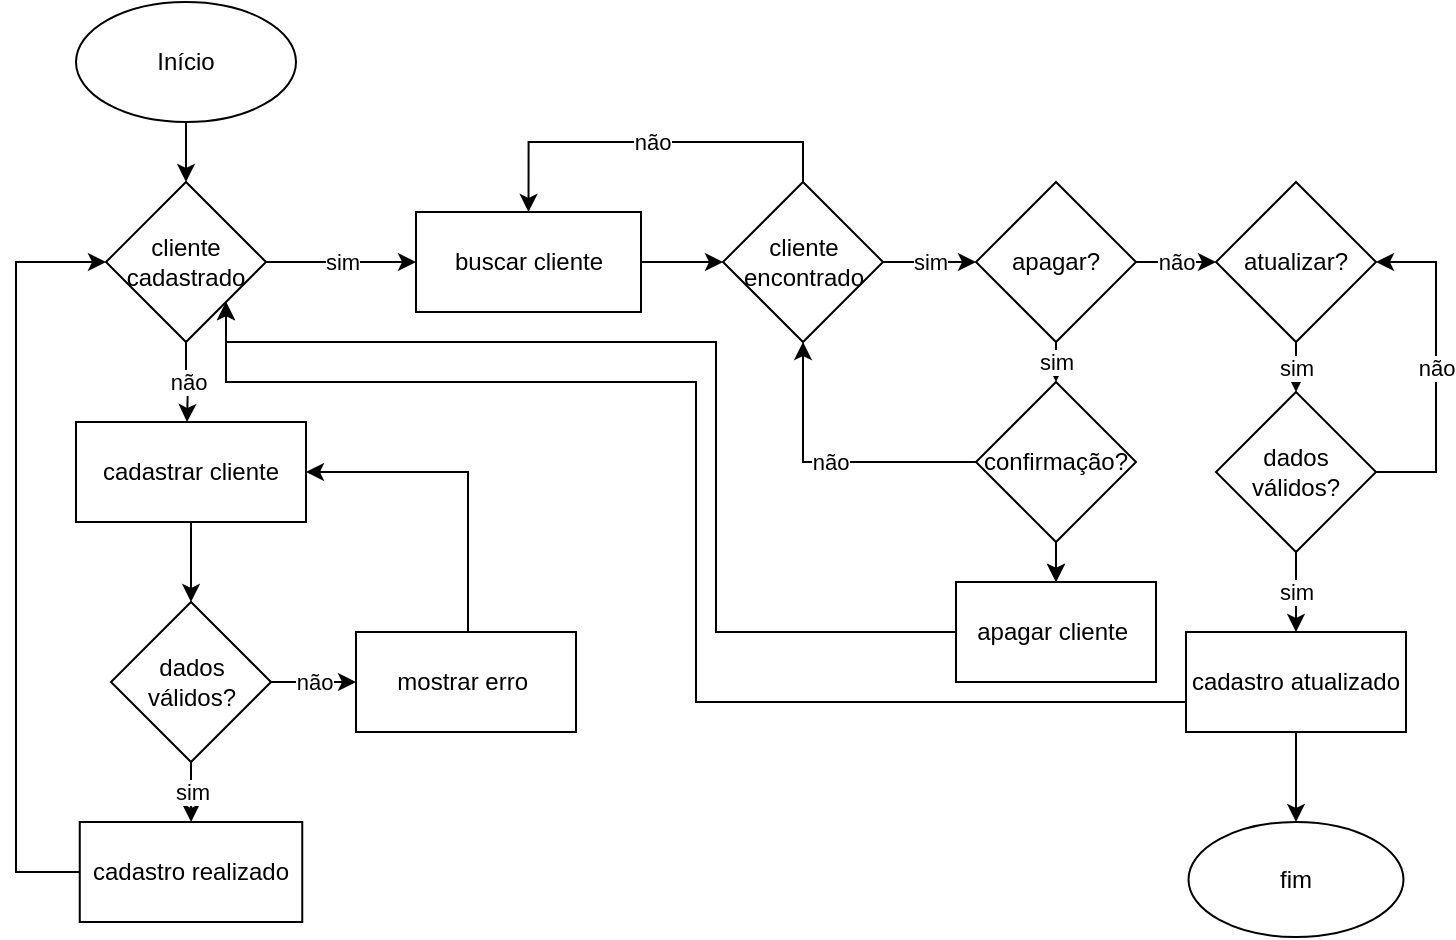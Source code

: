<mxfile version="24.4.15" type="device" pages="9">
  <diagram name="Página-1" id="ZiPFj5SrXCE3NFDfiWm8">
    <mxGraphModel dx="1434" dy="782" grid="1" gridSize="10" guides="1" tooltips="1" connect="1" arrows="1" fold="1" page="1" pageScale="1" pageWidth="827" pageHeight="1169" math="0" shadow="0">
      <root>
        <mxCell id="0" />
        <mxCell id="1" parent="0" />
        <mxCell id="DqxcN8GwO106yfGj2cxF-53" value="" style="edgeStyle=orthogonalEdgeStyle;rounded=0;orthogonalLoop=1;jettySize=auto;html=1;" parent="1" source="DqxcN8GwO106yfGj2cxF-1" target="DqxcN8GwO106yfGj2cxF-51" edge="1">
          <mxGeometry relative="1" as="geometry" />
        </mxCell>
        <mxCell id="DqxcN8GwO106yfGj2cxF-1" value="Início" style="ellipse;whiteSpace=wrap;html=1;" parent="1" vertex="1">
          <mxGeometry x="50" y="20" width="110" height="60" as="geometry" />
        </mxCell>
        <mxCell id="DqxcN8GwO106yfGj2cxF-59" value="" style="edgeStyle=orthogonalEdgeStyle;rounded=0;orthogonalLoop=1;jettySize=auto;html=1;" parent="1" source="DqxcN8GwO106yfGj2cxF-7" target="DqxcN8GwO106yfGj2cxF-58" edge="1">
          <mxGeometry relative="1" as="geometry" />
        </mxCell>
        <mxCell id="DqxcN8GwO106yfGj2cxF-7" value="cadastrar cliente" style="rounded=0;whiteSpace=wrap;html=1;" parent="1" vertex="1">
          <mxGeometry x="50" y="230" width="115" height="50" as="geometry" />
        </mxCell>
        <mxCell id="DqxcN8GwO106yfGj2cxF-65" value="" style="edgeStyle=orthogonalEdgeStyle;rounded=0;orthogonalLoop=1;jettySize=auto;html=1;" parent="1" source="DqxcN8GwO106yfGj2cxF-20" target="DqxcN8GwO106yfGj2cxF-63" edge="1">
          <mxGeometry relative="1" as="geometry" />
        </mxCell>
        <mxCell id="DqxcN8GwO106yfGj2cxF-20" value="buscar cliente" style="rounded=0;whiteSpace=wrap;html=1;" parent="1" vertex="1">
          <mxGeometry x="220" y="125" width="112.5" height="50" as="geometry" />
        </mxCell>
        <mxCell id="DqxcN8GwO106yfGj2cxF-47" value="cadastro realizado" style="rounded=0;whiteSpace=wrap;html=1;" parent="1" vertex="1">
          <mxGeometry x="51.88" y="430" width="111.25" height="50" as="geometry" />
        </mxCell>
        <mxCell id="DqxcN8GwO106yfGj2cxF-55" value="sim" style="edgeStyle=orthogonalEdgeStyle;rounded=0;orthogonalLoop=1;jettySize=auto;html=1;" parent="1" source="DqxcN8GwO106yfGj2cxF-51" target="DqxcN8GwO106yfGj2cxF-20" edge="1">
          <mxGeometry relative="1" as="geometry" />
        </mxCell>
        <mxCell id="DqxcN8GwO106yfGj2cxF-57" value="não" style="edgeStyle=orthogonalEdgeStyle;rounded=0;orthogonalLoop=1;jettySize=auto;html=1;" parent="1" source="DqxcN8GwO106yfGj2cxF-51" edge="1">
          <mxGeometry relative="1" as="geometry">
            <mxPoint x="105.5" y="230" as="targetPoint" />
          </mxGeometry>
        </mxCell>
        <mxCell id="DqxcN8GwO106yfGj2cxF-51" value="cliente cadastrado" style="rhombus;whiteSpace=wrap;html=1;" parent="1" vertex="1">
          <mxGeometry x="65" y="110" width="80" height="80" as="geometry" />
        </mxCell>
        <mxCell id="DqxcN8GwO106yfGj2cxF-61" value="não" style="edgeStyle=orthogonalEdgeStyle;rounded=0;orthogonalLoop=1;jettySize=auto;html=1;" parent="1" source="DqxcN8GwO106yfGj2cxF-58" target="DqxcN8GwO106yfGj2cxF-60" edge="1">
          <mxGeometry relative="1" as="geometry" />
        </mxCell>
        <mxCell id="DqxcN8GwO106yfGj2cxF-64" value="sim" style="edgeStyle=orthogonalEdgeStyle;rounded=0;orthogonalLoop=1;jettySize=auto;html=1;" parent="1" source="DqxcN8GwO106yfGj2cxF-58" target="DqxcN8GwO106yfGj2cxF-47" edge="1">
          <mxGeometry relative="1" as="geometry" />
        </mxCell>
        <mxCell id="DqxcN8GwO106yfGj2cxF-58" value="dados válidos?" style="rhombus;whiteSpace=wrap;html=1;" parent="1" vertex="1">
          <mxGeometry x="67.5" y="320" width="80" height="80" as="geometry" />
        </mxCell>
        <mxCell id="DqxcN8GwO106yfGj2cxF-62" style="edgeStyle=orthogonalEdgeStyle;rounded=0;orthogonalLoop=1;jettySize=auto;html=1;entryX=1;entryY=0.5;entryDx=0;entryDy=0;" parent="1" source="DqxcN8GwO106yfGj2cxF-60" target="DqxcN8GwO106yfGj2cxF-7" edge="1">
          <mxGeometry relative="1" as="geometry">
            <mxPoint x="245" y="250" as="targetPoint" />
            <Array as="points">
              <mxPoint x="246" y="255" />
            </Array>
          </mxGeometry>
        </mxCell>
        <mxCell id="DqxcN8GwO106yfGj2cxF-60" value="mostrar erro&amp;nbsp;" style="rounded=0;whiteSpace=wrap;html=1;" parent="1" vertex="1">
          <mxGeometry x="190" y="335" width="110" height="50" as="geometry" />
        </mxCell>
        <mxCell id="DqxcN8GwO106yfGj2cxF-67" value="não" style="edgeStyle=orthogonalEdgeStyle;rounded=0;orthogonalLoop=1;jettySize=auto;html=1;entryX=0.5;entryY=0;entryDx=0;entryDy=0;" parent="1" source="DqxcN8GwO106yfGj2cxF-63" target="DqxcN8GwO106yfGj2cxF-20" edge="1">
          <mxGeometry relative="1" as="geometry">
            <Array as="points">
              <mxPoint x="414" y="90" />
              <mxPoint x="276" y="90" />
            </Array>
          </mxGeometry>
        </mxCell>
        <mxCell id="DqxcN8GwO106yfGj2cxF-70" value="sim" style="edgeStyle=orthogonalEdgeStyle;rounded=0;orthogonalLoop=1;jettySize=auto;html=1;" parent="1" source="DqxcN8GwO106yfGj2cxF-63" target="DqxcN8GwO106yfGj2cxF-69" edge="1">
          <mxGeometry relative="1" as="geometry" />
        </mxCell>
        <mxCell id="DqxcN8GwO106yfGj2cxF-63" value="cliente encontrado" style="rhombus;whiteSpace=wrap;html=1;" parent="1" vertex="1">
          <mxGeometry x="373.5" y="110" width="80" height="80" as="geometry" />
        </mxCell>
        <mxCell id="DqxcN8GwO106yfGj2cxF-68" style="edgeStyle=orthogonalEdgeStyle;rounded=0;orthogonalLoop=1;jettySize=auto;html=1;entryX=0;entryY=0.5;entryDx=0;entryDy=0;" parent="1" source="DqxcN8GwO106yfGj2cxF-47" target="DqxcN8GwO106yfGj2cxF-51" edge="1">
          <mxGeometry relative="1" as="geometry">
            <mxPoint x="60" y="150" as="targetPoint" />
            <Array as="points">
              <mxPoint x="20" y="455" />
              <mxPoint x="20" y="150" />
            </Array>
          </mxGeometry>
        </mxCell>
        <mxCell id="DqxcN8GwO106yfGj2cxF-74" value="não" style="edgeStyle=orthogonalEdgeStyle;rounded=0;orthogonalLoop=1;jettySize=auto;html=1;" parent="1" source="DqxcN8GwO106yfGj2cxF-69" target="DqxcN8GwO106yfGj2cxF-73" edge="1">
          <mxGeometry relative="1" as="geometry" />
        </mxCell>
        <mxCell id="I3Eb_-N1sQP1QvbI4rdD-4" value="sim" style="edgeStyle=orthogonalEdgeStyle;rounded=0;orthogonalLoop=1;jettySize=auto;html=1;" parent="1" source="DqxcN8GwO106yfGj2cxF-69" target="I3Eb_-N1sQP1QvbI4rdD-3" edge="1">
          <mxGeometry relative="1" as="geometry">
            <Array as="points">
              <mxPoint x="540" y="200" />
              <mxPoint x="540" y="200" />
            </Array>
          </mxGeometry>
        </mxCell>
        <mxCell id="DqxcN8GwO106yfGj2cxF-69" value="apagar?" style="rhombus;whiteSpace=wrap;html=1;" parent="1" vertex="1">
          <mxGeometry x="500" y="110" width="80" height="80" as="geometry" />
        </mxCell>
        <mxCell id="DqxcN8GwO106yfGj2cxF-76" value="sim" style="edgeStyle=orthogonalEdgeStyle;rounded=0;orthogonalLoop=1;jettySize=auto;html=1;" parent="1" source="DqxcN8GwO106yfGj2cxF-73" target="DqxcN8GwO106yfGj2cxF-75" edge="1">
          <mxGeometry relative="1" as="geometry" />
        </mxCell>
        <mxCell id="DqxcN8GwO106yfGj2cxF-73" value="atualizar?" style="rhombus;whiteSpace=wrap;html=1;" parent="1" vertex="1">
          <mxGeometry x="620" y="110" width="80" height="80" as="geometry" />
        </mxCell>
        <mxCell id="I3Eb_-N1sQP1QvbI4rdD-2" value="não" style="edgeStyle=orthogonalEdgeStyle;rounded=0;orthogonalLoop=1;jettySize=auto;html=1;entryX=1;entryY=0.5;entryDx=0;entryDy=0;" parent="1" source="DqxcN8GwO106yfGj2cxF-75" target="DqxcN8GwO106yfGj2cxF-73" edge="1">
          <mxGeometry relative="1" as="geometry">
            <mxPoint x="730" y="270" as="targetPoint" />
            <Array as="points">
              <mxPoint x="730" y="255" />
              <mxPoint x="730" y="150" />
            </Array>
          </mxGeometry>
        </mxCell>
        <mxCell id="I3Eb_-N1sQP1QvbI4rdD-9" value="sim" style="edgeStyle=orthogonalEdgeStyle;rounded=0;orthogonalLoop=1;jettySize=auto;html=1;" parent="1" source="DqxcN8GwO106yfGj2cxF-75" target="I3Eb_-N1sQP1QvbI4rdD-8" edge="1">
          <mxGeometry relative="1" as="geometry">
            <Array as="points">
              <mxPoint x="660" y="310" />
              <mxPoint x="660" y="310" />
            </Array>
          </mxGeometry>
        </mxCell>
        <mxCell id="DqxcN8GwO106yfGj2cxF-75" value="dados válidos?" style="rhombus;whiteSpace=wrap;html=1;" parent="1" vertex="1">
          <mxGeometry x="620" y="215" width="80" height="80" as="geometry" />
        </mxCell>
        <mxCell id="I3Eb_-N1sQP1QvbI4rdD-5" value="não" style="edgeStyle=orthogonalEdgeStyle;rounded=0;orthogonalLoop=1;jettySize=auto;html=1;entryX=0.5;entryY=1;entryDx=0;entryDy=0;" parent="1" source="I3Eb_-N1sQP1QvbI4rdD-3" target="DqxcN8GwO106yfGj2cxF-63" edge="1">
          <mxGeometry relative="1" as="geometry" />
        </mxCell>
        <mxCell id="I3Eb_-N1sQP1QvbI4rdD-42" value="" style="edgeStyle=orthogonalEdgeStyle;rounded=0;orthogonalLoop=1;jettySize=auto;html=1;" parent="1" source="I3Eb_-N1sQP1QvbI4rdD-3" target="I3Eb_-N1sQP1QvbI4rdD-6" edge="1">
          <mxGeometry relative="1" as="geometry" />
        </mxCell>
        <mxCell id="I3Eb_-N1sQP1QvbI4rdD-43" value="" style="edgeStyle=orthogonalEdgeStyle;rounded=0;orthogonalLoop=1;jettySize=auto;html=1;" parent="1" source="I3Eb_-N1sQP1QvbI4rdD-3" target="I3Eb_-N1sQP1QvbI4rdD-6" edge="1">
          <mxGeometry relative="1" as="geometry" />
        </mxCell>
        <mxCell id="I3Eb_-N1sQP1QvbI4rdD-3" value="confirmação?" style="rhombus;whiteSpace=wrap;html=1;" parent="1" vertex="1">
          <mxGeometry x="500" y="210" width="80" height="80" as="geometry" />
        </mxCell>
        <mxCell id="I3Eb_-N1sQP1QvbI4rdD-7" style="edgeStyle=orthogonalEdgeStyle;rounded=0;orthogonalLoop=1;jettySize=auto;html=1;entryX=1;entryY=1;entryDx=0;entryDy=0;" parent="1" source="I3Eb_-N1sQP1QvbI4rdD-6" target="DqxcN8GwO106yfGj2cxF-51" edge="1">
          <mxGeometry relative="1" as="geometry">
            <Array as="points">
              <mxPoint x="370" y="335" />
              <mxPoint x="370" y="190" />
              <mxPoint x="125" y="190" />
            </Array>
          </mxGeometry>
        </mxCell>
        <mxCell id="I3Eb_-N1sQP1QvbI4rdD-6" value="apagar cliente&amp;nbsp;" style="rounded=0;whiteSpace=wrap;html=1;" parent="1" vertex="1">
          <mxGeometry x="490" y="310" width="100" height="50" as="geometry" />
        </mxCell>
        <mxCell id="I3Eb_-N1sQP1QvbI4rdD-10" style="edgeStyle=orthogonalEdgeStyle;rounded=0;orthogonalLoop=1;jettySize=auto;html=1;entryX=1;entryY=1;entryDx=0;entryDy=0;" parent="1" source="I3Eb_-N1sQP1QvbI4rdD-8" target="DqxcN8GwO106yfGj2cxF-51" edge="1">
          <mxGeometry relative="1" as="geometry">
            <Array as="points">
              <mxPoint x="360" y="370" />
              <mxPoint x="360" y="210" />
              <mxPoint x="125" y="210" />
            </Array>
          </mxGeometry>
        </mxCell>
        <mxCell id="I3Eb_-N1sQP1QvbI4rdD-12" value="" style="edgeStyle=orthogonalEdgeStyle;rounded=0;orthogonalLoop=1;jettySize=auto;html=1;" parent="1" source="I3Eb_-N1sQP1QvbI4rdD-8" target="I3Eb_-N1sQP1QvbI4rdD-11" edge="1">
          <mxGeometry relative="1" as="geometry" />
        </mxCell>
        <mxCell id="I3Eb_-N1sQP1QvbI4rdD-8" value="cadastro atualizado" style="rounded=0;whiteSpace=wrap;html=1;" parent="1" vertex="1">
          <mxGeometry x="605" y="335" width="110" height="50" as="geometry" />
        </mxCell>
        <mxCell id="I3Eb_-N1sQP1QvbI4rdD-11" value="fim" style="ellipse;whiteSpace=wrap;html=1;" parent="1" vertex="1">
          <mxGeometry x="606.25" y="430" width="107.5" height="57.5" as="geometry" />
        </mxCell>
      </root>
    </mxGraphModel>
  </diagram>
  <diagram id="lIQ1qETOgJaS3VpZxJ2W" name="Página-2">
    <mxGraphModel dx="1434" dy="782" grid="1" gridSize="10" guides="1" tooltips="1" connect="1" arrows="1" fold="1" page="1" pageScale="1" pageWidth="827" pageHeight="1169" math="0" shadow="0">
      <root>
        <mxCell id="0" />
        <mxCell id="1" parent="0" />
        <mxCell id="EA676hMaUVOyt8Dl_54U-35" value="" style="edgeStyle=orthogonalEdgeStyle;rounded=0;orthogonalLoop=1;jettySize=auto;html=1;" parent="1" source="EA676hMaUVOyt8Dl_54U-36" target="EA676hMaUVOyt8Dl_54U-39" edge="1">
          <mxGeometry relative="1" as="geometry" />
        </mxCell>
        <mxCell id="EA676hMaUVOyt8Dl_54U-36" value="início" style="ellipse;whiteSpace=wrap;html=1;" parent="1" vertex="1">
          <mxGeometry x="75" y="35" width="120" height="65" as="geometry" />
        </mxCell>
        <mxCell id="EA676hMaUVOyt8Dl_54U-37" value="não" style="edgeStyle=orthogonalEdgeStyle;rounded=0;orthogonalLoop=1;jettySize=auto;html=1;" parent="1" source="EA676hMaUVOyt8Dl_54U-39" target="EA676hMaUVOyt8Dl_54U-41" edge="1">
          <mxGeometry relative="1" as="geometry" />
        </mxCell>
        <mxCell id="EA676hMaUVOyt8Dl_54U-38" value="sim" style="edgeStyle=orthogonalEdgeStyle;rounded=0;orthogonalLoop=1;jettySize=auto;html=1;" parent="1" source="EA676hMaUVOyt8Dl_54U-39" target="EA676hMaUVOyt8Dl_54U-48" edge="1">
          <mxGeometry relative="1" as="geometry" />
        </mxCell>
        <mxCell id="EA676hMaUVOyt8Dl_54U-39" value="fornecedor cadastrado" style="rhombus;whiteSpace=wrap;html=1;" parent="1" vertex="1">
          <mxGeometry x="95" y="140" width="80" height="80" as="geometry" />
        </mxCell>
        <mxCell id="EA676hMaUVOyt8Dl_54U-40" value="" style="edgeStyle=orthogonalEdgeStyle;rounded=0;orthogonalLoop=1;jettySize=auto;html=1;" parent="1" source="EA676hMaUVOyt8Dl_54U-41" target="EA676hMaUVOyt8Dl_54U-46" edge="1">
          <mxGeometry relative="1" as="geometry" />
        </mxCell>
        <mxCell id="EA676hMaUVOyt8Dl_54U-41" value="cadastrar fornecedor" style="rounded=0;whiteSpace=wrap;html=1;" parent="1" vertex="1">
          <mxGeometry x="80" y="250" width="110" height="50" as="geometry" />
        </mxCell>
        <mxCell id="EA676hMaUVOyt8Dl_54U-42" style="edgeStyle=orthogonalEdgeStyle;rounded=0;orthogonalLoop=1;jettySize=auto;html=1;entryX=0;entryY=0.5;entryDx=0;entryDy=0;" parent="1" source="EA676hMaUVOyt8Dl_54U-43" target="EA676hMaUVOyt8Dl_54U-39" edge="1">
          <mxGeometry relative="1" as="geometry">
            <Array as="points">
              <mxPoint x="55" y="465" />
              <mxPoint x="55" y="180" />
            </Array>
          </mxGeometry>
        </mxCell>
        <mxCell id="EA676hMaUVOyt8Dl_54U-43" value="cadastro realizado" style="rounded=0;whiteSpace=wrap;html=1;" parent="1" vertex="1">
          <mxGeometry x="75" y="440" width="120" height="50" as="geometry" />
        </mxCell>
        <mxCell id="EA676hMaUVOyt8Dl_54U-44" value="sim" style="edgeStyle=orthogonalEdgeStyle;rounded=0;orthogonalLoop=1;jettySize=auto;html=1;" parent="1" source="EA676hMaUVOyt8Dl_54U-46" target="EA676hMaUVOyt8Dl_54U-43" edge="1">
          <mxGeometry relative="1" as="geometry" />
        </mxCell>
        <mxCell id="EA676hMaUVOyt8Dl_54U-45" value="não" style="edgeStyle=orthogonalEdgeStyle;rounded=0;orthogonalLoop=1;jettySize=auto;html=1;" parent="1" source="EA676hMaUVOyt8Dl_54U-46" target="EA676hMaUVOyt8Dl_54U-67" edge="1">
          <mxGeometry relative="1" as="geometry" />
        </mxCell>
        <mxCell id="EA676hMaUVOyt8Dl_54U-46" value="dados válidos?" style="rhombus;whiteSpace=wrap;html=1;" parent="1" vertex="1">
          <mxGeometry x="95" y="330" width="80" height="80" as="geometry" />
        </mxCell>
        <mxCell id="EA676hMaUVOyt8Dl_54U-47" value="" style="edgeStyle=orthogonalEdgeStyle;rounded=0;orthogonalLoop=1;jettySize=auto;html=1;" parent="1" source="EA676hMaUVOyt8Dl_54U-48" target="EA676hMaUVOyt8Dl_54U-51" edge="1">
          <mxGeometry relative="1" as="geometry" />
        </mxCell>
        <mxCell id="EA676hMaUVOyt8Dl_54U-48" value="buscar fornecedor&amp;nbsp;" style="rounded=0;whiteSpace=wrap;html=1;" parent="1" vertex="1">
          <mxGeometry x="210" y="155" width="112.5" height="50" as="geometry" />
        </mxCell>
        <mxCell id="EA676hMaUVOyt8Dl_54U-49" value="sim" style="edgeStyle=orthogonalEdgeStyle;rounded=0;orthogonalLoop=1;jettySize=auto;html=1;" parent="1" source="EA676hMaUVOyt8Dl_54U-51" target="EA676hMaUVOyt8Dl_54U-54" edge="1">
          <mxGeometry relative="1" as="geometry" />
        </mxCell>
        <mxCell id="EA676hMaUVOyt8Dl_54U-50" value="não" style="edgeStyle=orthogonalEdgeStyle;rounded=0;orthogonalLoop=1;jettySize=auto;html=1;entryX=0.5;entryY=0;entryDx=0;entryDy=0;" parent="1" source="EA676hMaUVOyt8Dl_54U-51" target="EA676hMaUVOyt8Dl_54U-48" edge="1">
          <mxGeometry relative="1" as="geometry">
            <Array as="points">
              <mxPoint x="400" y="135" />
              <mxPoint x="266" y="135" />
            </Array>
          </mxGeometry>
        </mxCell>
        <mxCell id="EA676hMaUVOyt8Dl_54U-51" value="fornecedor encontrado" style="rhombus;whiteSpace=wrap;html=1;" parent="1" vertex="1">
          <mxGeometry x="360" y="140" width="80" height="80" as="geometry" />
        </mxCell>
        <mxCell id="EA676hMaUVOyt8Dl_54U-52" value="não" style="edgeStyle=orthogonalEdgeStyle;rounded=0;orthogonalLoop=1;jettySize=auto;html=1;" parent="1" source="EA676hMaUVOyt8Dl_54U-54" target="EA676hMaUVOyt8Dl_54U-56" edge="1">
          <mxGeometry relative="1" as="geometry" />
        </mxCell>
        <mxCell id="EA676hMaUVOyt8Dl_54U-53" value="sim" style="edgeStyle=orthogonalEdgeStyle;rounded=0;orthogonalLoop=1;jettySize=auto;html=1;" parent="1" source="EA676hMaUVOyt8Dl_54U-54" target="EA676hMaUVOyt8Dl_54U-65" edge="1">
          <mxGeometry relative="1" as="geometry" />
        </mxCell>
        <mxCell id="EA676hMaUVOyt8Dl_54U-54" value="apagar?" style="rhombus;whiteSpace=wrap;html=1;" parent="1" vertex="1">
          <mxGeometry x="470" y="140" width="80" height="80" as="geometry" />
        </mxCell>
        <mxCell id="EA676hMaUVOyt8Dl_54U-55" value="sim" style="edgeStyle=orthogonalEdgeStyle;rounded=0;orthogonalLoop=1;jettySize=auto;html=1;" parent="1" source="EA676hMaUVOyt8Dl_54U-56" target="EA676hMaUVOyt8Dl_54U-58" edge="1">
          <mxGeometry relative="1" as="geometry" />
        </mxCell>
        <mxCell id="EA676hMaUVOyt8Dl_54U-56" value="atualizar?" style="rhombus;whiteSpace=wrap;html=1;" parent="1" vertex="1">
          <mxGeometry x="580" y="140" width="80" height="80" as="geometry" />
        </mxCell>
        <mxCell id="EA676hMaUVOyt8Dl_54U-57" value="sim" style="edgeStyle=orthogonalEdgeStyle;rounded=0;orthogonalLoop=1;jettySize=auto;html=1;" parent="1" source="EA676hMaUVOyt8Dl_54U-58" target="EA676hMaUVOyt8Dl_54U-60" edge="1">
          <mxGeometry relative="1" as="geometry" />
        </mxCell>
        <mxCell id="EA676hMaUVOyt8Dl_54U-58" value="dados válidos?" style="rhombus;whiteSpace=wrap;html=1;" parent="1" vertex="1">
          <mxGeometry x="580" y="250" width="80" height="80" as="geometry" />
        </mxCell>
        <mxCell id="EA676hMaUVOyt8Dl_54U-59" value="" style="edgeStyle=orthogonalEdgeStyle;rounded=0;orthogonalLoop=1;jettySize=auto;html=1;" parent="1" source="EA676hMaUVOyt8Dl_54U-60" edge="1">
          <mxGeometry relative="1" as="geometry">
            <mxPoint x="620" y="500" as="targetPoint" />
          </mxGeometry>
        </mxCell>
        <mxCell id="EA676hMaUVOyt8Dl_54U-60" value="cadastro atualizado" style="rounded=0;whiteSpace=wrap;html=1;" parent="1" vertex="1">
          <mxGeometry x="565" y="420" width="110" height="50" as="geometry" />
        </mxCell>
        <mxCell id="EA676hMaUVOyt8Dl_54U-61" style="edgeStyle=orthogonalEdgeStyle;rounded=0;orthogonalLoop=1;jettySize=auto;html=1;entryX=0.613;entryY=0.913;entryDx=0;entryDy=0;entryPerimeter=0;exitX=0;exitY=0.5;exitDx=0;exitDy=0;" parent="1" source="EA676hMaUVOyt8Dl_54U-62" target="EA676hMaUVOyt8Dl_54U-39" edge="1">
          <mxGeometry relative="1" as="geometry">
            <mxPoint x="160" y="220" as="targetPoint" />
            <mxPoint x="460" y="430" as="sourcePoint" />
            <Array as="points">
              <mxPoint x="460" y="400" />
              <mxPoint x="430" y="400" />
              <mxPoint x="430" y="290" />
              <mxPoint x="220" y="290" />
              <mxPoint x="220" y="230" />
              <mxPoint x="144" y="230" />
            </Array>
          </mxGeometry>
        </mxCell>
        <mxCell id="EA676hMaUVOyt8Dl_54U-62" value="apagar fornecedor" style="rounded=0;whiteSpace=wrap;html=1;" parent="1" vertex="1">
          <mxGeometry x="460" y="370" width="100" height="50" as="geometry" />
        </mxCell>
        <mxCell id="EA676hMaUVOyt8Dl_54U-63" value="" style="edgeStyle=orthogonalEdgeStyle;rounded=0;orthogonalLoop=1;jettySize=auto;html=1;" parent="1" source="EA676hMaUVOyt8Dl_54U-65" target="EA676hMaUVOyt8Dl_54U-62" edge="1">
          <mxGeometry relative="1" as="geometry" />
        </mxCell>
        <mxCell id="EA676hMaUVOyt8Dl_54U-64" value="não" style="edgeStyle=orthogonalEdgeStyle;rounded=0;orthogonalLoop=1;jettySize=auto;html=1;entryX=0.5;entryY=1;entryDx=0;entryDy=0;" parent="1" source="EA676hMaUVOyt8Dl_54U-65" target="EA676hMaUVOyt8Dl_54U-51" edge="1">
          <mxGeometry relative="1" as="geometry" />
        </mxCell>
        <mxCell id="EA676hMaUVOyt8Dl_54U-65" value="confirmação?" style="rhombus;whiteSpace=wrap;html=1;" parent="1" vertex="1">
          <mxGeometry x="470" y="240" width="80" height="80" as="geometry" />
        </mxCell>
        <mxCell id="EA676hMaUVOyt8Dl_54U-66" value="fim" style="ellipse;whiteSpace=wrap;html=1;" parent="1" vertex="1">
          <mxGeometry x="567.5" y="498" width="105" height="60" as="geometry" />
        </mxCell>
        <mxCell id="EA676hMaUVOyt8Dl_54U-67" value="mostrar erro&amp;nbsp;" style="rounded=0;whiteSpace=wrap;html=1;" parent="1" vertex="1">
          <mxGeometry x="212.5" y="345" width="110" height="50" as="geometry" />
        </mxCell>
        <mxCell id="EA676hMaUVOyt8Dl_54U-68" style="edgeStyle=orthogonalEdgeStyle;rounded=0;orthogonalLoop=1;jettySize=auto;html=1;entryX=0.838;entryY=0.725;entryDx=0;entryDy=0;entryPerimeter=0;" parent="1" source="EA676hMaUVOyt8Dl_54U-60" target="EA676hMaUVOyt8Dl_54U-39" edge="1">
          <mxGeometry relative="1" as="geometry">
            <Array as="points">
              <mxPoint x="360" y="445" />
              <mxPoint x="360" y="220" />
              <mxPoint x="162" y="220" />
            </Array>
          </mxGeometry>
        </mxCell>
      </root>
    </mxGraphModel>
  </diagram>
  <diagram id="icA_B1dYd6gmF1E8ug1H" name="Página-3">
    <mxGraphModel dx="1434" dy="782" grid="1" gridSize="10" guides="1" tooltips="1" connect="1" arrows="1" fold="1" page="1" pageScale="1" pageWidth="827" pageHeight="1169" math="0" shadow="0">
      <root>
        <mxCell id="0" />
        <mxCell id="1" parent="0" />
        <mxCell id="37k68M66aMIn7sRB3Acw-1" value="" style="edgeStyle=orthogonalEdgeStyle;rounded=0;orthogonalLoop=1;jettySize=auto;html=1;" edge="1" parent="1" source="37k68M66aMIn7sRB3Acw-2" target="37k68M66aMIn7sRB3Acw-5">
          <mxGeometry relative="1" as="geometry" />
        </mxCell>
        <mxCell id="37k68M66aMIn7sRB3Acw-2" value="início" style="ellipse;whiteSpace=wrap;html=1;" vertex="1" parent="1">
          <mxGeometry x="75" y="35" width="120" height="65" as="geometry" />
        </mxCell>
        <mxCell id="37k68M66aMIn7sRB3Acw-3" value="não" style="edgeStyle=orthogonalEdgeStyle;rounded=0;orthogonalLoop=1;jettySize=auto;html=1;" edge="1" parent="1" source="37k68M66aMIn7sRB3Acw-5" target="37k68M66aMIn7sRB3Acw-7">
          <mxGeometry relative="1" as="geometry" />
        </mxCell>
        <mxCell id="37k68M66aMIn7sRB3Acw-4" value="sim" style="edgeStyle=orthogonalEdgeStyle;rounded=0;orthogonalLoop=1;jettySize=auto;html=1;" edge="1" parent="1" source="37k68M66aMIn7sRB3Acw-5" target="37k68M66aMIn7sRB3Acw-14">
          <mxGeometry relative="1" as="geometry" />
        </mxCell>
        <mxCell id="37k68M66aMIn7sRB3Acw-5" value="estoque cadastrado&amp;nbsp;" style="rhombus;whiteSpace=wrap;html=1;" vertex="1" parent="1">
          <mxGeometry x="95" y="140" width="80" height="80" as="geometry" />
        </mxCell>
        <mxCell id="37k68M66aMIn7sRB3Acw-6" value="" style="edgeStyle=orthogonalEdgeStyle;rounded=0;orthogonalLoop=1;jettySize=auto;html=1;" edge="1" parent="1" source="37k68M66aMIn7sRB3Acw-7" target="37k68M66aMIn7sRB3Acw-12">
          <mxGeometry relative="1" as="geometry" />
        </mxCell>
        <mxCell id="37k68M66aMIn7sRB3Acw-7" value="cadastrar estoque&amp;nbsp;" style="rounded=0;whiteSpace=wrap;html=1;" vertex="1" parent="1">
          <mxGeometry x="80" y="250" width="110" height="50" as="geometry" />
        </mxCell>
        <mxCell id="37k68M66aMIn7sRB3Acw-8" style="edgeStyle=orthogonalEdgeStyle;rounded=0;orthogonalLoop=1;jettySize=auto;html=1;entryX=0;entryY=0.5;entryDx=0;entryDy=0;" edge="1" parent="1" source="37k68M66aMIn7sRB3Acw-9" target="37k68M66aMIn7sRB3Acw-5">
          <mxGeometry relative="1" as="geometry">
            <Array as="points">
              <mxPoint x="55" y="465" />
              <mxPoint x="55" y="180" />
            </Array>
          </mxGeometry>
        </mxCell>
        <mxCell id="37k68M66aMIn7sRB3Acw-9" value="cadastro de estoque realizado" style="rounded=0;whiteSpace=wrap;html=1;" vertex="1" parent="1">
          <mxGeometry x="75" y="440" width="120" height="50" as="geometry" />
        </mxCell>
        <mxCell id="37k68M66aMIn7sRB3Acw-10" value="sim" style="edgeStyle=orthogonalEdgeStyle;rounded=0;orthogonalLoop=1;jettySize=auto;html=1;" edge="1" parent="1" source="37k68M66aMIn7sRB3Acw-12" target="37k68M66aMIn7sRB3Acw-9">
          <mxGeometry relative="1" as="geometry" />
        </mxCell>
        <mxCell id="37k68M66aMIn7sRB3Acw-11" value="não" style="edgeStyle=orthogonalEdgeStyle;rounded=0;orthogonalLoop=1;jettySize=auto;html=1;" edge="1" parent="1" source="37k68M66aMIn7sRB3Acw-12" target="37k68M66aMIn7sRB3Acw-33">
          <mxGeometry relative="1" as="geometry" />
        </mxCell>
        <mxCell id="37k68M66aMIn7sRB3Acw-12" value="dados válidos?" style="rhombus;whiteSpace=wrap;html=1;" vertex="1" parent="1">
          <mxGeometry x="95" y="330" width="80" height="80" as="geometry" />
        </mxCell>
        <mxCell id="37k68M66aMIn7sRB3Acw-13" value="" style="edgeStyle=orthogonalEdgeStyle;rounded=0;orthogonalLoop=1;jettySize=auto;html=1;" edge="1" parent="1" source="37k68M66aMIn7sRB3Acw-14" target="37k68M66aMIn7sRB3Acw-17">
          <mxGeometry relative="1" as="geometry" />
        </mxCell>
        <mxCell id="37k68M66aMIn7sRB3Acw-14" value="&amp;nbsp;buscar no estoque" style="rounded=0;whiteSpace=wrap;html=1;" vertex="1" parent="1">
          <mxGeometry x="210" y="155" width="112.5" height="50" as="geometry" />
        </mxCell>
        <mxCell id="37k68M66aMIn7sRB3Acw-15" value="sim" style="edgeStyle=orthogonalEdgeStyle;rounded=0;orthogonalLoop=1;jettySize=auto;html=1;" edge="1" parent="1" source="37k68M66aMIn7sRB3Acw-17" target="37k68M66aMIn7sRB3Acw-20">
          <mxGeometry relative="1" as="geometry" />
        </mxCell>
        <mxCell id="37k68M66aMIn7sRB3Acw-16" value="não" style="edgeStyle=orthogonalEdgeStyle;rounded=0;orthogonalLoop=1;jettySize=auto;html=1;entryX=0.5;entryY=0;entryDx=0;entryDy=0;" edge="1" parent="1" source="37k68M66aMIn7sRB3Acw-17" target="37k68M66aMIn7sRB3Acw-14">
          <mxGeometry relative="1" as="geometry">
            <Array as="points">
              <mxPoint x="400" y="135" />
              <mxPoint x="266" y="135" />
            </Array>
          </mxGeometry>
        </mxCell>
        <mxCell id="37k68M66aMIn7sRB3Acw-17" value="estoque encontardo" style="rhombus;whiteSpace=wrap;html=1;" vertex="1" parent="1">
          <mxGeometry x="360" y="140" width="80" height="80" as="geometry" />
        </mxCell>
        <mxCell id="37k68M66aMIn7sRB3Acw-18" value="não" style="edgeStyle=orthogonalEdgeStyle;rounded=0;orthogonalLoop=1;jettySize=auto;html=1;" edge="1" parent="1" source="37k68M66aMIn7sRB3Acw-20" target="37k68M66aMIn7sRB3Acw-22">
          <mxGeometry relative="1" as="geometry" />
        </mxCell>
        <mxCell id="37k68M66aMIn7sRB3Acw-19" value="sim" style="edgeStyle=orthogonalEdgeStyle;rounded=0;orthogonalLoop=1;jettySize=auto;html=1;" edge="1" parent="1" source="37k68M66aMIn7sRB3Acw-20" target="37k68M66aMIn7sRB3Acw-31">
          <mxGeometry relative="1" as="geometry" />
        </mxCell>
        <mxCell id="37k68M66aMIn7sRB3Acw-20" value="apagar?" style="rhombus;whiteSpace=wrap;html=1;" vertex="1" parent="1">
          <mxGeometry x="470" y="140" width="80" height="80" as="geometry" />
        </mxCell>
        <mxCell id="37k68M66aMIn7sRB3Acw-21" value="sim" style="edgeStyle=orthogonalEdgeStyle;rounded=0;orthogonalLoop=1;jettySize=auto;html=1;" edge="1" parent="1" source="37k68M66aMIn7sRB3Acw-22" target="37k68M66aMIn7sRB3Acw-24">
          <mxGeometry relative="1" as="geometry" />
        </mxCell>
        <mxCell id="37k68M66aMIn7sRB3Acw-22" value="atualizar?" style="rhombus;whiteSpace=wrap;html=1;" vertex="1" parent="1">
          <mxGeometry x="580" y="140" width="80" height="80" as="geometry" />
        </mxCell>
        <mxCell id="37k68M66aMIn7sRB3Acw-23" value="sim" style="edgeStyle=orthogonalEdgeStyle;rounded=0;orthogonalLoop=1;jettySize=auto;html=1;" edge="1" parent="1" source="37k68M66aMIn7sRB3Acw-24" target="37k68M66aMIn7sRB3Acw-26">
          <mxGeometry relative="1" as="geometry" />
        </mxCell>
        <mxCell id="37k68M66aMIn7sRB3Acw-24" value="dados válidos?" style="rhombus;whiteSpace=wrap;html=1;" vertex="1" parent="1">
          <mxGeometry x="580" y="250" width="80" height="80" as="geometry" />
        </mxCell>
        <mxCell id="37k68M66aMIn7sRB3Acw-25" value="" style="edgeStyle=orthogonalEdgeStyle;rounded=0;orthogonalLoop=1;jettySize=auto;html=1;" edge="1" parent="1" source="37k68M66aMIn7sRB3Acw-26">
          <mxGeometry relative="1" as="geometry">
            <mxPoint x="620" y="500" as="targetPoint" />
          </mxGeometry>
        </mxCell>
        <mxCell id="37k68M66aMIn7sRB3Acw-26" value="cadastro de estoque atualizado" style="rounded=0;whiteSpace=wrap;html=1;" vertex="1" parent="1">
          <mxGeometry x="565" y="420" width="110" height="50" as="geometry" />
        </mxCell>
        <mxCell id="37k68M66aMIn7sRB3Acw-27" style="edgeStyle=orthogonalEdgeStyle;rounded=0;orthogonalLoop=1;jettySize=auto;html=1;entryX=0.613;entryY=0.913;entryDx=0;entryDy=0;entryPerimeter=0;exitX=0;exitY=0.5;exitDx=0;exitDy=0;" edge="1" parent="1" source="37k68M66aMIn7sRB3Acw-28" target="37k68M66aMIn7sRB3Acw-5">
          <mxGeometry relative="1" as="geometry">
            <mxPoint x="160" y="220" as="targetPoint" />
            <mxPoint x="460" y="430" as="sourcePoint" />
            <Array as="points">
              <mxPoint x="460" y="400" />
              <mxPoint x="430" y="400" />
              <mxPoint x="430" y="290" />
              <mxPoint x="220" y="290" />
              <mxPoint x="220" y="230" />
              <mxPoint x="144" y="230" />
            </Array>
          </mxGeometry>
        </mxCell>
        <mxCell id="37k68M66aMIn7sRB3Acw-28" value="apagar estoque" style="rounded=0;whiteSpace=wrap;html=1;" vertex="1" parent="1">
          <mxGeometry x="460" y="370" width="100" height="50" as="geometry" />
        </mxCell>
        <mxCell id="37k68M66aMIn7sRB3Acw-29" value="" style="edgeStyle=orthogonalEdgeStyle;rounded=0;orthogonalLoop=1;jettySize=auto;html=1;" edge="1" parent="1" source="37k68M66aMIn7sRB3Acw-31" target="37k68M66aMIn7sRB3Acw-28">
          <mxGeometry relative="1" as="geometry" />
        </mxCell>
        <mxCell id="37k68M66aMIn7sRB3Acw-30" value="não" style="edgeStyle=orthogonalEdgeStyle;rounded=0;orthogonalLoop=1;jettySize=auto;html=1;entryX=0.5;entryY=1;entryDx=0;entryDy=0;" edge="1" parent="1" source="37k68M66aMIn7sRB3Acw-31" target="37k68M66aMIn7sRB3Acw-17">
          <mxGeometry relative="1" as="geometry" />
        </mxCell>
        <mxCell id="37k68M66aMIn7sRB3Acw-31" value="confirmação?" style="rhombus;whiteSpace=wrap;html=1;" vertex="1" parent="1">
          <mxGeometry x="470" y="240" width="80" height="80" as="geometry" />
        </mxCell>
        <mxCell id="37k68M66aMIn7sRB3Acw-32" value="fim" style="ellipse;whiteSpace=wrap;html=1;" vertex="1" parent="1">
          <mxGeometry x="567.5" y="498" width="105" height="60" as="geometry" />
        </mxCell>
        <mxCell id="37k68M66aMIn7sRB3Acw-33" value="mostrar erro&amp;nbsp;" style="rounded=0;whiteSpace=wrap;html=1;" vertex="1" parent="1">
          <mxGeometry x="212.5" y="345" width="110" height="50" as="geometry" />
        </mxCell>
        <mxCell id="37k68M66aMIn7sRB3Acw-34" style="edgeStyle=orthogonalEdgeStyle;rounded=0;orthogonalLoop=1;jettySize=auto;html=1;entryX=0.838;entryY=0.725;entryDx=0;entryDy=0;entryPerimeter=0;" edge="1" parent="1" source="37k68M66aMIn7sRB3Acw-26" target="37k68M66aMIn7sRB3Acw-5">
          <mxGeometry relative="1" as="geometry">
            <Array as="points">
              <mxPoint x="360" y="445" />
              <mxPoint x="360" y="220" />
              <mxPoint x="162" y="220" />
            </Array>
          </mxGeometry>
        </mxCell>
      </root>
    </mxGraphModel>
  </diagram>
  <diagram id="LFSaVql5OYWhuBEmUT0U" name="Página-4">
    <mxGraphModel dx="2261" dy="782" grid="1" gridSize="10" guides="1" tooltips="1" connect="1" arrows="1" fold="1" page="1" pageScale="1" pageWidth="827" pageHeight="1169" math="0" shadow="0">
      <root>
        <mxCell id="0" />
        <mxCell id="1" parent="0" />
        <mxCell id="I8tuX_kgQduZuLbsErg5-8" value="" style="shape=ext;double=1;rounded=1;whiteSpace=wrap;html=1;fillColor=#dae8fc;strokeColor=#6c8ebf;shadow=0;glass=1;arcSize=13;gradientColor=#7ea6e0;" parent="1" vertex="1">
          <mxGeometry x="199" y="90" width="450" height="800" as="geometry" />
        </mxCell>
        <mxCell id="I8tuX_kgQduZuLbsErg5-11" value="" style="shape=ext;double=1;rounded=1;whiteSpace=wrap;html=1;glass=0;shadow=0;align=right;arcSize=13;" parent="1" vertex="1">
          <mxGeometry x="224" y="220" width="206" height="30" as="geometry" />
        </mxCell>
        <mxCell id="I8tuX_kgQduZuLbsErg5-87" value="" style="shape=ext;double=1;rounded=1;whiteSpace=wrap;html=1;" parent="1" vertex="1">
          <mxGeometry x="224" y="290" width="206" height="30" as="geometry" />
        </mxCell>
        <mxCell id="2a1SnmIciHLKmUoZLJjn-2" value="" style="shape=ext;double=1;rounded=1;whiteSpace=wrap;html=1;" parent="1" vertex="1">
          <mxGeometry x="224" y="360" width="396" height="30" as="geometry" />
        </mxCell>
        <mxCell id="2a1SnmIciHLKmUoZLJjn-3" value="" style="shape=ext;double=1;rounded=1;whiteSpace=wrap;html=1;" parent="1" vertex="1">
          <mxGeometry x="224" y="430" width="396" height="30" as="geometry" />
        </mxCell>
        <mxCell id="mc5MefgIwjIjDEtzDNup-1" value="Nome:" style="text;html=1;align=center;verticalAlign=middle;whiteSpace=wrap;rounded=0;" parent="1" vertex="1">
          <mxGeometry x="220" y="200" width="60" height="20" as="geometry" />
        </mxCell>
        <mxCell id="mc5MefgIwjIjDEtzDNup-2" value="Sobrenome:" style="text;html=1;align=center;verticalAlign=middle;whiteSpace=wrap;rounded=0;" parent="1" vertex="1">
          <mxGeometry x="220" y="260" width="80" height="30" as="geometry" />
        </mxCell>
        <mxCell id="mc5MefgIwjIjDEtzDNup-3" value="&amp;nbsp; CPF:" style="text;html=1;align=center;verticalAlign=middle;whiteSpace=wrap;rounded=0;" parent="1" vertex="1">
          <mxGeometry x="210" y="330" width="60" height="30" as="geometry" />
        </mxCell>
        <mxCell id="mc5MefgIwjIjDEtzDNup-4" value="Telefone:" style="text;html=1;align=center;verticalAlign=middle;whiteSpace=wrap;rounded=0;" parent="1" vertex="1">
          <mxGeometry x="224" y="400" width="60" height="30" as="geometry" />
        </mxCell>
        <mxCell id="mc5MefgIwjIjDEtzDNup-5" value="CADASTRAR-SE" style="shape=ext;double=1;rounded=1;whiteSpace=wrap;html=1;shadow=0;fillColor=#66B2FF;strokeColor=#330000;" parent="1" vertex="1">
          <mxGeometry x="349" y="740" width="152" height="30" as="geometry" />
        </mxCell>
        <mxCell id="mc5MefgIwjIjDEtzDNup-7" value="Cadastrar cliente" style="text;strokeColor=none;fillColor=none;html=1;fontSize=24;fontStyle=1;verticalAlign=middle;align=center;" parent="1" vertex="1">
          <mxGeometry x="375" y="130" width="100" height="40" as="geometry" />
        </mxCell>
        <mxCell id="mc5MefgIwjIjDEtzDNup-9" value="" style="shape=link;html=1;rounded=0;" parent="1" edge="1">
          <mxGeometry width="100" relative="1" as="geometry">
            <mxPoint x="285" y="170" as="sourcePoint" />
            <mxPoint x="565" y="170" as="targetPoint" />
          </mxGeometry>
        </mxCell>
        <mxCell id="mc5MefgIwjIjDEtzDNup-10" value="&lt;font color=&quot;#cc0000&quot; style=&quot;font-size: 28px;&quot;&gt;*&lt;/font&gt;" style="text;html=1;align=center;verticalAlign=middle;whiteSpace=wrap;rounded=0;" parent="1" vertex="1">
          <mxGeometry x="414" y="215" width="60" height="30" as="geometry" />
        </mxCell>
        <mxCell id="mc5MefgIwjIjDEtzDNup-11" value="&lt;span style=&quot;color: rgb(204, 0, 0); font-size: 28px;&quot;&gt;*&lt;/span&gt;" style="text;html=1;align=center;verticalAlign=middle;whiteSpace=wrap;rounded=0;" parent="1" vertex="1">
          <mxGeometry x="600" y="430" width="60" height="30" as="geometry" />
        </mxCell>
        <mxCell id="mc5MefgIwjIjDEtzDNup-12" value="&lt;span style=&quot;color: rgb(204, 0, 0); font-size: 28px;&quot;&gt;*&lt;/span&gt;" style="text;html=1;align=center;verticalAlign=middle;whiteSpace=wrap;rounded=0;" parent="1" vertex="1">
          <mxGeometry x="600" y="360" width="60" height="30" as="geometry" />
        </mxCell>
        <mxCell id="mc5MefgIwjIjDEtzDNup-13" value="&lt;span style=&quot;color: rgb(204, 0, 0); font-size: 28px;&quot;&gt;*&lt;/span&gt;" style="text;html=1;align=center;verticalAlign=middle;whiteSpace=wrap;rounded=0;" parent="1" vertex="1">
          <mxGeometry x="414" y="290" width="60" height="30" as="geometry" />
        </mxCell>
        <mxCell id="mc5MefgIwjIjDEtzDNup-14" value="Possuo cadastro&amp;gt;&amp;gt;" style="text;html=1;align=center;verticalAlign=middle;whiteSpace=wrap;rounded=0;" parent="1" vertex="1">
          <mxGeometry x="349" y="780" width="120" height="30" as="geometry" />
        </mxCell>
        <mxCell id="mc5MefgIwjIjDEtzDNup-18" value="" style="endArrow=none;html=1;rounded=0;" parent="1" edge="1">
          <mxGeometry width="50" height="50" relative="1" as="geometry">
            <mxPoint x="339.73" y="810" as="sourcePoint" />
            <mxPoint x="504.28" y="810" as="targetPoint" />
          </mxGeometry>
        </mxCell>
        <mxCell id="mrSXDmg-fnLcTKGj0scg-1" value="" style="shape=actor;whiteSpace=wrap;html=1;" parent="1" vertex="1">
          <mxGeometry x="469" y="785" width="20" height="20" as="geometry" />
        </mxCell>
        <mxCell id="ivj40EYaTSKpbwWGstln-1" value="" style="verticalLabelPosition=bottom;verticalAlign=top;html=1;shape=mxgraph.basic.x;fillColor=#CC0000;" parent="1" vertex="1">
          <mxGeometry x="284" y="610" width="39.5" height="40" as="geometry" />
        </mxCell>
        <mxCell id="ZlxYYfDy7bpVFxWAO8K8-1" value="" style="verticalLabelPosition=bottom;verticalAlign=top;html=1;shape=mxgraph.basic.tick;fillColor=#006633;" parent="1" vertex="1">
          <mxGeometry x="510" y="610" width="40" height="40" as="geometry" />
        </mxCell>
        <mxCell id="TG-rx5n8qkeB_Ika69Mv-1" value="APAGAR DADOS" style="text;html=1;align=center;verticalAlign=middle;whiteSpace=wrap;rounded=0;" parent="1" vertex="1">
          <mxGeometry x="253.75" y="660" width="100" height="30" as="geometry" />
        </mxCell>
        <mxCell id="TFMKvmCg46DmoSamP-R1-9" value="" style="edgeStyle=orthogonalEdgeStyle;rounded=0;orthogonalLoop=1;jettySize=auto;html=1;entryX=0;entryY=0.5;entryDx=0;entryDy=0;" parent="1" source="TG-rx5n8qkeB_Ika69Mv-2" target="TFMKvmCg46DmoSamP-R1-4" edge="1">
          <mxGeometry relative="1" as="geometry" />
        </mxCell>
        <mxCell id="TG-rx5n8qkeB_Ika69Mv-2" value="SALVAR DADOS" style="text;html=1;align=center;verticalAlign=middle;whiteSpace=wrap;rounded=0;" parent="1" vertex="1">
          <mxGeometry x="480" y="660" width="100" height="30" as="geometry" />
        </mxCell>
        <mxCell id="q-BJkI9HlPdHQNUmnqpX-1" value="" style="shape=ext;double=1;rounded=0;whiteSpace=wrap;html=1;fillColor=#dae8fc;strokeColor=#6c8ebf;glass=1;gradientColor=#7ea6e0;" parent="1" vertex="1">
          <mxGeometry x="746" y="200" width="895" height="590" as="geometry" />
        </mxCell>
        <mxCell id="q-BJkI9HlPdHQNUmnqpX-2" value="CADASTRAR-SE" style="shape=ext;double=1;rounded=1;whiteSpace=wrap;html=1;shadow=0;fillColor=#66B2FF;strokeColor=#330000;" parent="1" vertex="1">
          <mxGeometry x="1128" y="610" width="152" height="30" as="geometry" />
        </mxCell>
        <mxCell id="q-BJkI9HlPdHQNUmnqpX-30" style="edgeStyle=orthogonalEdgeStyle;rounded=0;orthogonalLoop=1;jettySize=auto;html=1;exitX=0.5;exitY=1;exitDx=0;exitDy=0;" parent="1" edge="1">
          <mxGeometry relative="1" as="geometry">
            <mxPoint x="1364" y="465" as="sourcePoint" />
            <mxPoint x="1364" y="465" as="targetPoint" />
          </mxGeometry>
        </mxCell>
        <mxCell id="q-BJkI9HlPdHQNUmnqpX-32" value="" style="shape=link;html=1;rounded=0;" parent="1" edge="1">
          <mxGeometry width="100" relative="1" as="geometry">
            <mxPoint x="1035" y="295" as="sourcePoint" />
            <mxPoint x="1315" y="295" as="targetPoint" />
          </mxGeometry>
        </mxCell>
        <mxCell id="q-BJkI9HlPdHQNUmnqpX-36" value="Cadastrar cliente" style="text;strokeColor=none;fillColor=none;html=1;fontSize=24;fontStyle=1;verticalAlign=middle;align=center;" parent="1" vertex="1">
          <mxGeometry x="1135.0" y="245" width="100" height="40" as="geometry" />
        </mxCell>
        <mxCell id="q-BJkI9HlPdHQNUmnqpX-37" value="" style="shape=ext;double=1;rounded=1;whiteSpace=wrap;html=1;glass=0;shadow=0;align=right;arcSize=13;" parent="1" vertex="1">
          <mxGeometry x="784" y="330" width="496" height="30" as="geometry" />
        </mxCell>
        <mxCell id="q-BJkI9HlPdHQNUmnqpX-38" value="" style="shape=ext;double=1;rounded=1;whiteSpace=wrap;html=1;" parent="1" vertex="1">
          <mxGeometry x="784" y="400" width="496" height="30" as="geometry" />
        </mxCell>
        <mxCell id="q-BJkI9HlPdHQNUmnqpX-39" value="Nome:" style="text;html=1;align=center;verticalAlign=middle;whiteSpace=wrap;rounded=0;" parent="1" vertex="1">
          <mxGeometry x="790" y="310" width="50" height="20" as="geometry" />
        </mxCell>
        <mxCell id="q-BJkI9HlPdHQNUmnqpX-40" value="Sobrenome:" style="text;html=1;align=center;verticalAlign=middle;whiteSpace=wrap;rounded=0;" parent="1" vertex="1">
          <mxGeometry x="780" y="370" width="80" height="30" as="geometry" />
        </mxCell>
        <mxCell id="q-BJkI9HlPdHQNUmnqpX-41" value="&amp;nbsp; CPF:" style="text;html=1;align=center;verticalAlign=middle;whiteSpace=wrap;rounded=0;" parent="1" vertex="1">
          <mxGeometry x="770" y="440" width="60" height="30" as="geometry" />
        </mxCell>
        <mxCell id="q-BJkI9HlPdHQNUmnqpX-42" value="Telefone:" style="text;html=1;align=center;verticalAlign=middle;whiteSpace=wrap;rounded=0;" parent="1" vertex="1">
          <mxGeometry x="784" y="510" width="60" height="30" as="geometry" />
        </mxCell>
        <mxCell id="q-BJkI9HlPdHQNUmnqpX-44" value="&lt;font color=&quot;#cc0000&quot; style=&quot;font-size: 28px;&quot;&gt;*&lt;/font&gt;" style="text;html=1;align=center;verticalAlign=middle;whiteSpace=wrap;rounded=0;" parent="1" vertex="1">
          <mxGeometry x="1261" y="330" width="60" height="30" as="geometry" />
        </mxCell>
        <mxCell id="q-BJkI9HlPdHQNUmnqpX-45" value="&lt;span style=&quot;color: rgb(204, 0, 0); font-size: 28px;&quot;&gt;*&lt;/span&gt;" style="text;html=1;align=center;verticalAlign=middle;whiteSpace=wrap;rounded=0;" parent="1" vertex="1">
          <mxGeometry x="1261" y="400" width="60" height="30" as="geometry" />
        </mxCell>
        <mxCell id="q-BJkI9HlPdHQNUmnqpX-46" value="Possuo cadastro&amp;gt;&amp;gt;" style="text;html=1;align=center;verticalAlign=middle;whiteSpace=wrap;rounded=0;" parent="1" vertex="1">
          <mxGeometry x="1128" y="650" width="120" height="30" as="geometry" />
        </mxCell>
        <mxCell id="q-BJkI9HlPdHQNUmnqpX-47" value="" style="endArrow=none;html=1;rounded=0;" parent="1" edge="1">
          <mxGeometry width="50" height="50" relative="1" as="geometry">
            <mxPoint x="1121.72" y="680" as="sourcePoint" />
            <mxPoint x="1286.27" y="680" as="targetPoint" />
          </mxGeometry>
        </mxCell>
        <mxCell id="q-BJkI9HlPdHQNUmnqpX-48" value="" style="shape=actor;whiteSpace=wrap;html=1;" parent="1" vertex="1">
          <mxGeometry x="1248" y="650" width="20" height="20" as="geometry" />
        </mxCell>
        <mxCell id="q-BJkI9HlPdHQNUmnqpX-49" value="" style="verticalLabelPosition=bottom;verticalAlign=top;html=1;shape=mxgraph.basic.x;fillColor=#CC0000;" parent="1" vertex="1">
          <mxGeometry x="1350" y="490" width="39.5" height="40" as="geometry" />
        </mxCell>
        <mxCell id="q-BJkI9HlPdHQNUmnqpX-50" value="" style="verticalLabelPosition=bottom;verticalAlign=top;html=1;shape=mxgraph.basic.tick;fillColor=#006633;" parent="1" vertex="1">
          <mxGeometry x="1500" y="490" width="40" height="40" as="geometry" />
        </mxCell>
        <mxCell id="q-BJkI9HlPdHQNUmnqpX-51" value="APAGAR DADOS" style="text;html=1;align=center;verticalAlign=middle;whiteSpace=wrap;rounded=0;" parent="1" vertex="1">
          <mxGeometry x="1321" y="530" width="100" height="30" as="geometry" />
        </mxCell>
        <mxCell id="L_angLtkKE2Yx2q2_W4K-15" value="" style="edgeStyle=orthogonalEdgeStyle;rounded=0;orthogonalLoop=1;jettySize=auto;html=1;" parent="1" source="q-BJkI9HlPdHQNUmnqpX-52" target="L_angLtkKE2Yx2q2_W4K-6" edge="1">
          <mxGeometry relative="1" as="geometry">
            <mxPoint x="1510" y="650" as="targetPoint" />
            <Array as="points">
              <mxPoint x="1510" y="690" />
              <mxPoint x="1510" y="690" />
            </Array>
          </mxGeometry>
        </mxCell>
        <mxCell id="q-BJkI9HlPdHQNUmnqpX-52" value="SALVAR DADOS" style="text;html=1;align=center;verticalAlign=middle;whiteSpace=wrap;rounded=0;" parent="1" vertex="1">
          <mxGeometry x="1460" y="530" width="100" height="30" as="geometry" />
        </mxCell>
        <mxCell id="q-BJkI9HlPdHQNUmnqpX-53" value="" style="shape=ext;double=1;rounded=1;whiteSpace=wrap;html=1;" parent="1" vertex="1">
          <mxGeometry x="784" y="470" width="396" height="30" as="geometry" />
        </mxCell>
        <mxCell id="q-BJkI9HlPdHQNUmnqpX-54" value="" style="shape=ext;double=1;rounded=1;whiteSpace=wrap;html=1;" parent="1" vertex="1">
          <mxGeometry x="784" y="540" width="396" height="30" as="geometry" />
        </mxCell>
        <mxCell id="q-BJkI9HlPdHQNUmnqpX-55" value="&lt;span style=&quot;color: rgb(204, 0, 0); font-size: 28px;&quot;&gt;*&lt;/span&gt;" style="text;html=1;align=center;verticalAlign=middle;whiteSpace=wrap;rounded=0;" parent="1" vertex="1">
          <mxGeometry x="1160" y="470" width="60" height="30" as="geometry" />
        </mxCell>
        <mxCell id="q-BJkI9HlPdHQNUmnqpX-56" value="&lt;span style=&quot;color: rgb(204, 0, 0); font-size: 28px;&quot;&gt;*&lt;/span&gt;" style="text;html=1;align=center;verticalAlign=middle;whiteSpace=wrap;rounded=0;" parent="1" vertex="1">
          <mxGeometry x="1160" y="540" width="60" height="30" as="geometry" />
        </mxCell>
        <mxCell id="_PSoAdElaiYGUjvBhFve-24" value="" style="shape=ext;double=1;rounded=1;whiteSpace=wrap;html=1;fillColor=#dae8fc;strokeColor=#6c8ebf;shadow=0;glass=1;arcSize=13;gradientColor=#7ea6e0;" parent="1" vertex="1">
          <mxGeometry x="-340" y="115" width="450" height="800" as="geometry" />
        </mxCell>
        <mxCell id="_PSoAdElaiYGUjvBhFve-34" value="Clientes" style="text;strokeColor=none;fillColor=none;html=1;fontSize=24;fontStyle=1;verticalAlign=middle;align=center;" parent="1" vertex="1">
          <mxGeometry x="-172" y="140" width="100" height="40" as="geometry" />
        </mxCell>
        <mxCell id="_PSoAdElaiYGUjvBhFve-35" value="" style="shape=link;html=1;rounded=0;" parent="1" edge="1">
          <mxGeometry width="100" relative="1" as="geometry">
            <mxPoint x="-262" y="199" as="sourcePoint" />
            <mxPoint x="18" y="199" as="targetPoint" />
          </mxGeometry>
        </mxCell>
        <mxCell id="_PSoAdElaiYGUjvBhFve-47" value="" style="rounded=1;whiteSpace=wrap;html=1;" parent="1" vertex="1">
          <mxGeometry x="-289.5" y="310" width="335" height="515" as="geometry" />
        </mxCell>
        <mxCell id="TFMKvmCg46DmoSamP-R1-2" value="" style="edgeStyle=orthogonalEdgeStyle;rounded=0;orthogonalLoop=1;jettySize=auto;html=1;" parent="1" source="_PSoAdElaiYGUjvBhFve-48" target="I8tuX_kgQduZuLbsErg5-8" edge="1">
          <mxGeometry relative="1" as="geometry">
            <mxPoint x="195" y="800" as="targetPoint" />
            <Array as="points">
              <mxPoint x="160" y="855" />
              <mxPoint x="160" y="490" />
            </Array>
          </mxGeometry>
        </mxCell>
        <mxCell id="_PSoAdElaiYGUjvBhFve-48" value="&lt;font style=&quot;font-size: 25px;&quot;&gt;+&lt;/font&gt;" style="rounded=1;whiteSpace=wrap;html=1;fillColor=#647687;strokeColor=#314354;fontColor=#ffffff;" parent="1" vertex="1">
          <mxGeometry y="840" width="30" height="30" as="geometry" />
        </mxCell>
        <mxCell id="_PSoAdElaiYGUjvBhFve-62" value="" style="line;strokeWidth=1;rotatable=0;dashed=0;labelPosition=right;align=left;verticalAlign=middle;spacingTop=0;spacingLeft=6;points=[];portConstraint=eastwest;" parent="1" vertex="1">
          <mxGeometry x="-289.5" y="470" width="335" height="10" as="geometry" />
        </mxCell>
        <mxCell id="_PSoAdElaiYGUjvBhFve-63" value="" style="line;strokeWidth=1;rotatable=0;dashed=0;labelPosition=right;align=left;verticalAlign=middle;spacingTop=0;spacingLeft=6;points=[];portConstraint=eastwest;" parent="1" vertex="1">
          <mxGeometry x="-289.5" y="510" width="335" height="10" as="geometry" />
        </mxCell>
        <mxCell id="_PSoAdElaiYGUjvBhFve-65" value="" style="line;strokeWidth=1;rotatable=0;dashed=0;labelPosition=right;align=left;verticalAlign=middle;spacingTop=0;spacingLeft=6;points=[];portConstraint=eastwest;" parent="1" vertex="1">
          <mxGeometry x="-289.5" y="550" width="335" height="10" as="geometry" />
        </mxCell>
        <mxCell id="_PSoAdElaiYGUjvBhFve-66" value="" style="line;strokeWidth=1;rotatable=0;dashed=0;labelPosition=right;align=left;verticalAlign=middle;spacingTop=0;spacingLeft=6;points=[];portConstraint=eastwest;" parent="1" vertex="1">
          <mxGeometry x="-289.5" y="585" width="335" height="10" as="geometry" />
        </mxCell>
        <mxCell id="_PSoAdElaiYGUjvBhFve-67" value="" style="line;strokeWidth=1;rotatable=0;dashed=0;labelPosition=right;align=left;verticalAlign=middle;spacingTop=0;spacingLeft=6;points=[];portConstraint=eastwest;" parent="1" vertex="1">
          <mxGeometry x="-289.5" y="620" width="335" height="10" as="geometry" />
        </mxCell>
        <mxCell id="_PSoAdElaiYGUjvBhFve-68" value="" style="line;strokeWidth=1;rotatable=0;dashed=0;labelPosition=right;align=left;verticalAlign=middle;spacingTop=0;spacingLeft=6;points=[];portConstraint=eastwest;" parent="1" vertex="1">
          <mxGeometry x="-289.5" y="660" width="335" height="10" as="geometry" />
        </mxCell>
        <mxCell id="_PSoAdElaiYGUjvBhFve-69" value="" style="line;strokeWidth=1;rotatable=0;dashed=0;labelPosition=right;align=left;verticalAlign=middle;spacingTop=0;spacingLeft=6;points=[];portConstraint=eastwest;" parent="1" vertex="1">
          <mxGeometry x="-289.5" y="700" width="335" height="10" as="geometry" />
        </mxCell>
        <mxCell id="_PSoAdElaiYGUjvBhFve-70" value="" style="line;strokeWidth=1;rotatable=0;dashed=0;labelPosition=right;align=left;verticalAlign=middle;spacingTop=0;spacingLeft=6;points=[];portConstraint=eastwest;" parent="1" vertex="1">
          <mxGeometry x="-289.5" y="740" width="335" height="10" as="geometry" />
        </mxCell>
        <mxCell id="_PSoAdElaiYGUjvBhFve-71" value="" style="line;strokeWidth=1;rotatable=0;dashed=0;labelPosition=right;align=left;verticalAlign=middle;spacingTop=0;spacingLeft=6;points=[];portConstraint=eastwest;" parent="1" vertex="1">
          <mxGeometry x="-289.5" y="780" width="335" height="10" as="geometry" />
        </mxCell>
        <mxCell id="_PSoAdElaiYGUjvBhFve-74" value="" style="line;strokeWidth=1;rotatable=0;dashed=0;labelPosition=right;align=left;verticalAlign=middle;spacingTop=0;spacingLeft=6;points=[];portConstraint=eastwest;" parent="1" vertex="1">
          <mxGeometry x="-289.5" y="350" width="335" height="10" as="geometry" />
        </mxCell>
        <mxCell id="_PSoAdElaiYGUjvBhFve-75" value="" style="line;strokeWidth=1;rotatable=0;dashed=0;labelPosition=right;align=left;verticalAlign=middle;spacingTop=0;spacingLeft=6;points=[];portConstraint=eastwest;" parent="1" vertex="1">
          <mxGeometry x="-289.5" y="390" width="335" height="10" as="geometry" />
        </mxCell>
        <mxCell id="_PSoAdElaiYGUjvBhFve-76" value="" style="line;strokeWidth=1;rotatable=0;dashed=0;labelPosition=right;align=left;verticalAlign=middle;spacingTop=0;spacingLeft=6;points=[];portConstraint=eastwest;" parent="1" vertex="1">
          <mxGeometry x="-289.5" y="430" width="335" height="10" as="geometry" />
        </mxCell>
        <mxCell id="_PSoAdElaiYGUjvBhFve-82" value="Buscar cliente..." style="rounded=1;whiteSpace=wrap;html=1;" parent="1" vertex="1">
          <mxGeometry x="-280" y="245" width="200" height="35" as="geometry" />
        </mxCell>
        <mxCell id="_PSoAdElaiYGUjvBhFve-87" value="" style="rounded=1;whiteSpace=wrap;html=1;" parent="1" vertex="1">
          <mxGeometry x="-50" y="245" width="50" height="35" as="geometry" />
        </mxCell>
        <mxCell id="_PSoAdElaiYGUjvBhFve-88" value="" style="sketch=0;outlineConnect=0;fontColor=#232F3E;gradientColor=none;fillColor=#232F3D;strokeColor=none;dashed=0;verticalLabelPosition=bottom;verticalAlign=top;align=center;html=1;fontSize=12;fontStyle=0;aspect=fixed;pointerEvents=1;shape=mxgraph.aws4.magnifying_glass_2;" parent="1" vertex="1">
          <mxGeometry x="-40" y="247.5" width="30" height="30" as="geometry" />
        </mxCell>
        <mxCell id="_PSoAdElaiYGUjvBhFve-91" value="" style="html=1;verticalLabelPosition=bottom;align=center;labelBackgroundColor=#ffffff;verticalAlign=top;strokeWidth=2;strokeColor=#0080F0;shadow=0;dashed=0;shape=mxgraph.ios7.icons.trashcan;" parent="1" vertex="1">
          <mxGeometry x="10" y="405" width="20" height="20" as="geometry" />
        </mxCell>
        <mxCell id="_PSoAdElaiYGUjvBhFve-92" value="" style="html=1;verticalLabelPosition=bottom;align=center;labelBackgroundColor=#ffffff;verticalAlign=top;strokeWidth=2;strokeColor=#0080F0;shadow=0;dashed=0;shape=mxgraph.ios7.icons.trashcan;" parent="1" vertex="1">
          <mxGeometry x="10" y="445" width="20" height="20" as="geometry" />
        </mxCell>
        <mxCell id="_PSoAdElaiYGUjvBhFve-93" value="" style="html=1;verticalLabelPosition=bottom;align=center;labelBackgroundColor=#ffffff;verticalAlign=top;strokeWidth=2;strokeColor=#0080F0;shadow=0;dashed=0;shape=mxgraph.ios7.icons.trashcan;" parent="1" vertex="1">
          <mxGeometry x="10" y="600" width="20" height="20" as="geometry" />
        </mxCell>
        <mxCell id="_PSoAdElaiYGUjvBhFve-94" value="" style="html=1;verticalLabelPosition=bottom;align=center;labelBackgroundColor=#ffffff;verticalAlign=top;strokeWidth=2;strokeColor=#0080F0;shadow=0;dashed=0;shape=mxgraph.ios7.icons.trashcan;" parent="1" vertex="1">
          <mxGeometry x="10" y="565" width="20" height="20" as="geometry" />
        </mxCell>
        <mxCell id="_PSoAdElaiYGUjvBhFve-96" value="" style="html=1;verticalLabelPosition=bottom;align=center;labelBackgroundColor=#ffffff;verticalAlign=top;strokeWidth=2;strokeColor=#0080F0;shadow=0;dashed=0;shape=mxgraph.ios7.icons.trashcan;" parent="1" vertex="1">
          <mxGeometry x="10" y="490" width="20" height="20" as="geometry" />
        </mxCell>
        <mxCell id="_PSoAdElaiYGUjvBhFve-97" value="" style="html=1;verticalLabelPosition=bottom;align=center;labelBackgroundColor=#ffffff;verticalAlign=top;strokeWidth=2;strokeColor=#0080F0;shadow=0;dashed=0;shape=mxgraph.ios7.icons.trashcan;" parent="1" vertex="1">
          <mxGeometry x="10" y="530" width="20" height="20" as="geometry" />
        </mxCell>
        <mxCell id="_PSoAdElaiYGUjvBhFve-98" value="" style="html=1;verticalLabelPosition=bottom;align=center;labelBackgroundColor=#ffffff;verticalAlign=top;strokeWidth=2;strokeColor=#0080F0;shadow=0;dashed=0;shape=mxgraph.ios7.icons.trashcan;" parent="1" vertex="1">
          <mxGeometry x="10" y="720" width="20" height="20" as="geometry" />
        </mxCell>
        <mxCell id="_PSoAdElaiYGUjvBhFve-99" value="" style="html=1;verticalLabelPosition=bottom;align=center;labelBackgroundColor=#ffffff;verticalAlign=top;strokeWidth=2;strokeColor=#0080F0;shadow=0;dashed=0;shape=mxgraph.ios7.icons.trashcan;" parent="1" vertex="1">
          <mxGeometry x="10" y="760" width="20" height="20" as="geometry" />
        </mxCell>
        <mxCell id="TFMKvmCg46DmoSamP-R1-3" value="" style="edgeStyle=orthogonalEdgeStyle;rounded=0;orthogonalLoop=1;jettySize=auto;html=1;entryX=0.094;entryY=-0.006;entryDx=0;entryDy=0;entryPerimeter=0;" parent="1" source="_PSoAdElaiYGUjvBhFve-100" target="sr1Ox7DKESV_uyKodknV-1" edge="1">
          <mxGeometry relative="1" as="geometry">
            <Array as="points">
              <mxPoint x="20" y="830" />
              <mxPoint x="-20" y="830" />
              <mxPoint x="-20" y="890" />
              <mxPoint x="136" y="890" />
            </Array>
          </mxGeometry>
        </mxCell>
        <mxCell id="_PSoAdElaiYGUjvBhFve-100" value="" style="html=1;verticalLabelPosition=bottom;align=center;labelBackgroundColor=#ffffff;verticalAlign=top;strokeWidth=2;strokeColor=#0080F0;shadow=0;dashed=0;shape=mxgraph.ios7.icons.trashcan;" parent="1" vertex="1">
          <mxGeometry x="10" y="790" width="20" height="20" as="geometry" />
        </mxCell>
        <mxCell id="_PSoAdElaiYGUjvBhFve-101" value="" style="html=1;verticalLabelPosition=bottom;align=center;labelBackgroundColor=#ffffff;verticalAlign=top;strokeWidth=2;strokeColor=#0080F0;shadow=0;dashed=0;shape=mxgraph.ios7.icons.trashcan;" parent="1" vertex="1">
          <mxGeometry x="10" y="330" width="20" height="20" as="geometry" />
        </mxCell>
        <mxCell id="_PSoAdElaiYGUjvBhFve-102" value="" style="html=1;verticalLabelPosition=bottom;align=center;labelBackgroundColor=#ffffff;verticalAlign=top;strokeWidth=2;strokeColor=#0080F0;shadow=0;dashed=0;shape=mxgraph.ios7.icons.trashcan;" parent="1" vertex="1">
          <mxGeometry x="10" y="370" width="20" height="20" as="geometry" />
        </mxCell>
        <mxCell id="_PSoAdElaiYGUjvBhFve-103" value="" style="html=1;verticalLabelPosition=bottom;align=center;labelBackgroundColor=#ffffff;verticalAlign=top;strokeWidth=2;strokeColor=#0080F0;shadow=0;dashed=0;shape=mxgraph.ios7.icons.trashcan;" parent="1" vertex="1">
          <mxGeometry x="10" y="640" width="20" height="20" as="geometry" />
        </mxCell>
        <mxCell id="_PSoAdElaiYGUjvBhFve-104" value="" style="html=1;verticalLabelPosition=bottom;align=center;labelBackgroundColor=#ffffff;verticalAlign=top;strokeWidth=2;strokeColor=#0080F0;shadow=0;dashed=0;shape=mxgraph.ios7.icons.trashcan;" parent="1" vertex="1">
          <mxGeometry x="10" y="680" width="20" height="20" as="geometry" />
        </mxCell>
        <mxCell id="_PSoAdElaiYGUjvBhFve-105" value="" style="sketch=0;outlineConnect=0;fontColor=#232F3E;gradientColor=none;fillColor=#7AA116;strokeColor=none;dashed=0;verticalLabelPosition=bottom;verticalAlign=top;align=center;html=1;fontSize=12;fontStyle=0;aspect=fixed;pointerEvents=1;shape=mxgraph.aws4.iot_over_the_air_update;" parent="1" vertex="1">
          <mxGeometry x="-25" y="680" width="24.76" height="20" as="geometry" />
        </mxCell>
        <mxCell id="_PSoAdElaiYGUjvBhFve-106" value="" style="sketch=0;outlineConnect=0;fontColor=#232F3E;gradientColor=none;fillColor=#7AA116;strokeColor=none;dashed=0;verticalLabelPosition=bottom;verticalAlign=top;align=center;html=1;fontSize=12;fontStyle=0;aspect=fixed;pointerEvents=1;shape=mxgraph.aws4.iot_over_the_air_update;" parent="1" vertex="1">
          <mxGeometry x="-25" y="600" width="24.76" height="20" as="geometry" />
        </mxCell>
        <mxCell id="_PSoAdElaiYGUjvBhFve-107" value="" style="sketch=0;outlineConnect=0;fontColor=#232F3E;gradientColor=none;fillColor=#7AA116;strokeColor=none;dashed=0;verticalLabelPosition=bottom;verticalAlign=top;align=center;html=1;fontSize=12;fontStyle=0;aspect=fixed;pointerEvents=1;shape=mxgraph.aws4.iot_over_the_air_update;" parent="1" vertex="1">
          <mxGeometry x="-25" y="640" width="24.76" height="20" as="geometry" />
        </mxCell>
        <mxCell id="_PSoAdElaiYGUjvBhFve-108" value="" style="sketch=0;outlineConnect=0;fontColor=#232F3E;gradientColor=none;fillColor=#7AA116;strokeColor=none;dashed=0;verticalLabelPosition=bottom;verticalAlign=top;align=center;html=1;fontSize=12;fontStyle=0;aspect=fixed;pointerEvents=1;shape=mxgraph.aws4.iot_over_the_air_update;" parent="1" vertex="1">
          <mxGeometry x="-25" y="565" width="24.76" height="20" as="geometry" />
        </mxCell>
        <mxCell id="_PSoAdElaiYGUjvBhFve-109" value="" style="sketch=0;outlineConnect=0;fontColor=#232F3E;gradientColor=none;fillColor=#7AA116;strokeColor=none;dashed=0;verticalLabelPosition=bottom;verticalAlign=top;align=center;html=1;fontSize=12;fontStyle=0;aspect=fixed;pointerEvents=1;shape=mxgraph.aws4.iot_over_the_air_update;" parent="1" vertex="1">
          <mxGeometry x="-25" y="530" width="24.76" height="20" as="geometry" />
        </mxCell>
        <mxCell id="_PSoAdElaiYGUjvBhFve-110" value="" style="sketch=0;outlineConnect=0;fontColor=#232F3E;gradientColor=none;fillColor=#7AA116;strokeColor=none;dashed=0;verticalLabelPosition=bottom;verticalAlign=top;align=center;html=1;fontSize=12;fontStyle=0;aspect=fixed;pointerEvents=1;shape=mxgraph.aws4.iot_over_the_air_update;" parent="1" vertex="1">
          <mxGeometry x="-25" y="485" width="24.76" height="20" as="geometry" />
        </mxCell>
        <mxCell id="_PSoAdElaiYGUjvBhFve-111" value="" style="sketch=0;outlineConnect=0;fontColor=#232F3E;gradientColor=none;fillColor=#7AA116;strokeColor=none;dashed=0;verticalLabelPosition=bottom;verticalAlign=top;align=center;html=1;fontSize=12;fontStyle=0;aspect=fixed;pointerEvents=1;shape=mxgraph.aws4.iot_over_the_air_update;" parent="1" vertex="1">
          <mxGeometry x="-25" y="445" width="24.76" height="20" as="geometry" />
        </mxCell>
        <mxCell id="_PSoAdElaiYGUjvBhFve-112" value="" style="sketch=0;outlineConnect=0;fontColor=#232F3E;gradientColor=none;fillColor=#7AA116;strokeColor=none;dashed=0;verticalLabelPosition=bottom;verticalAlign=top;align=center;html=1;fontSize=12;fontStyle=0;aspect=fixed;pointerEvents=1;shape=mxgraph.aws4.iot_over_the_air_update;" parent="1" vertex="1">
          <mxGeometry x="-25" y="405" width="24.76" height="20" as="geometry" />
        </mxCell>
        <mxCell id="_PSoAdElaiYGUjvBhFve-113" value="" style="sketch=0;outlineConnect=0;fontColor=#232F3E;gradientColor=none;fillColor=#7AA116;strokeColor=none;dashed=0;verticalLabelPosition=bottom;verticalAlign=top;align=center;html=1;fontSize=12;fontStyle=0;aspect=fixed;pointerEvents=1;shape=mxgraph.aws4.iot_over_the_air_update;" parent="1" vertex="1">
          <mxGeometry x="-25" y="365" width="24.76" height="20" as="geometry" />
        </mxCell>
        <mxCell id="_PSoAdElaiYGUjvBhFve-114" value="" style="sketch=0;outlineConnect=0;fontColor=#232F3E;gradientColor=none;fillColor=#7AA116;strokeColor=none;dashed=0;verticalLabelPosition=bottom;verticalAlign=top;align=center;html=1;fontSize=12;fontStyle=0;aspect=fixed;pointerEvents=1;shape=mxgraph.aws4.iot_over_the_air_update;" parent="1" vertex="1">
          <mxGeometry x="-25" y="330" width="24.76" height="20" as="geometry" />
        </mxCell>
        <mxCell id="_PSoAdElaiYGUjvBhFve-115" value="" style="sketch=0;outlineConnect=0;fontColor=#232F3E;gradientColor=none;fillColor=#7AA116;strokeColor=none;dashed=0;verticalLabelPosition=bottom;verticalAlign=top;align=center;html=1;fontSize=12;fontStyle=0;aspect=fixed;pointerEvents=1;shape=mxgraph.aws4.iot_over_the_air_update;" parent="1" vertex="1">
          <mxGeometry x="-25" y="720" width="24.76" height="20" as="geometry" />
        </mxCell>
        <mxCell id="_PSoAdElaiYGUjvBhFve-116" value="" style="sketch=0;outlineConnect=0;fontColor=#232F3E;gradientColor=none;fillColor=#7AA116;strokeColor=none;dashed=0;verticalLabelPosition=bottom;verticalAlign=top;align=center;html=1;fontSize=12;fontStyle=0;aspect=fixed;pointerEvents=1;shape=mxgraph.aws4.iot_over_the_air_update;" parent="1" vertex="1">
          <mxGeometry x="-25" y="760" width="24.76" height="20" as="geometry" />
        </mxCell>
        <mxCell id="_PSoAdElaiYGUjvBhFve-117" value="" style="sketch=0;outlineConnect=0;fontColor=#232F3E;gradientColor=none;fillColor=#7AA116;strokeColor=none;dashed=0;verticalLabelPosition=bottom;verticalAlign=top;align=center;html=1;fontSize=12;fontStyle=0;aspect=fixed;pointerEvents=1;shape=mxgraph.aws4.iot_over_the_air_update;" parent="1" vertex="1">
          <mxGeometry x="-25" y="790" width="24.76" height="20" as="geometry" />
        </mxCell>
        <mxCell id="_PSoAdElaiYGUjvBhFve-129" value="" style="endArrow=none;html=1;rounded=0;exitX=0.775;exitY=1;exitDx=0;exitDy=0;exitPerimeter=0;" parent="1" source="_PSoAdElaiYGUjvBhFve-47" edge="1">
          <mxGeometry width="50" height="50" relative="1" as="geometry">
            <mxPoint x="-30" y="640" as="sourcePoint" />
            <mxPoint x="-30" y="310" as="targetPoint" />
            <Array as="points" />
          </mxGeometry>
        </mxCell>
        <mxCell id="sr1Ox7DKESV_uyKodknV-1" value="" style="whiteSpace=wrap;html=1;aspect=fixed;rounded=1;" parent="1" vertex="1">
          <mxGeometry x="120" y="990" width="170" height="170" as="geometry" />
        </mxCell>
        <mxCell id="sr1Ox7DKESV_uyKodknV-2" value="&lt;font color=&quot;#ff0000&quot; style=&quot;font-size: 19px;&quot;&gt;!&lt;/font&gt;" style="strokeWidth=2;html=1;shape=mxgraph.flowchart.extract_or_measurement;whiteSpace=wrap;" parent="1" vertex="1">
          <mxGeometry x="185" y="1010" width="40" height="35" as="geometry" />
        </mxCell>
        <mxCell id="sr1Ox7DKESV_uyKodknV-3" value="&lt;font style=&quot;font-size: 15px;&quot;&gt;Tem certeza que deseja apagar ?&lt;/font&gt;" style="text;html=1;align=center;verticalAlign=middle;whiteSpace=wrap;rounded=0;" parent="1" vertex="1">
          <mxGeometry x="160" y="1060" width="90" height="30" as="geometry" />
        </mxCell>
        <mxCell id="kUcNxPQMu4zCRnQstgta-3" value="SIM" style="rounded=0;whiteSpace=wrap;html=1;fillColor=#60a917;fontColor=#ffffff;strokeColor=#2D7600;" parent="1" vertex="1">
          <mxGeometry x="145" y="1120" width="35" height="20" as="geometry" />
        </mxCell>
        <mxCell id="kUcNxPQMu4zCRnQstgta-4" value="NÃO" style="rounded=0;whiteSpace=wrap;html=1;fillColor=#a20025;fontColor=#ffffff;strokeColor=#6F0000;" parent="1" vertex="1">
          <mxGeometry x="224" y="1120" width="40" height="20" as="geometry" />
        </mxCell>
        <mxCell id="TFMKvmCg46DmoSamP-R1-4" value="" style="whiteSpace=wrap;html=1;aspect=fixed;rounded=1;" parent="1" vertex="1">
          <mxGeometry x="674" y="860" width="170" height="170" as="geometry" />
        </mxCell>
        <mxCell id="TFMKvmCg46DmoSamP-R1-5" value="&lt;font color=&quot;#ff0000&quot; style=&quot;font-size: 19px;&quot;&gt;!&lt;/font&gt;" style="strokeWidth=2;html=1;shape=mxgraph.flowchart.extract_or_measurement;whiteSpace=wrap;" parent="1" vertex="1">
          <mxGeometry x="739" y="880" width="40" height="35" as="geometry" />
        </mxCell>
        <mxCell id="TFMKvmCg46DmoSamP-R1-6" value="&lt;font style=&quot;font-size: 15px;&quot;&gt;Tem certeza que deseja salvar?&lt;/font&gt;" style="text;html=1;align=center;verticalAlign=middle;whiteSpace=wrap;rounded=0;" parent="1" vertex="1">
          <mxGeometry x="714" y="930" width="90" height="30" as="geometry" />
        </mxCell>
        <mxCell id="TFMKvmCg46DmoSamP-R1-7" value="SIM" style="rounded=0;whiteSpace=wrap;html=1;fillColor=#60a917;fontColor=#ffffff;strokeColor=#2D7600;" parent="1" vertex="1">
          <mxGeometry x="699" y="990" width="35" height="20" as="geometry" />
        </mxCell>
        <mxCell id="TFMKvmCg46DmoSamP-R1-8" value="NÃO" style="rounded=0;whiteSpace=wrap;html=1;fillColor=#a20025;fontColor=#ffffff;strokeColor=#6F0000;" parent="1" vertex="1">
          <mxGeometry x="778" y="990" width="40" height="20" as="geometry" />
        </mxCell>
        <mxCell id="TFMKvmCg46DmoSamP-R1-10" value="" style="whiteSpace=wrap;html=1;aspect=fixed;rounded=1;" parent="1" vertex="1">
          <mxGeometry x="860" y="860" width="130" height="130" as="geometry" />
        </mxCell>
        <mxCell id="TFMKvmCg46DmoSamP-R1-11" value="&lt;font color=&quot;#ff0000&quot; style=&quot;font-size: 19px;&quot;&gt;!&lt;/font&gt;" style="strokeWidth=2;html=1;shape=mxgraph.flowchart.extract_or_measurement;whiteSpace=wrap;" parent="1" vertex="1">
          <mxGeometry x="905" y="890" width="40" height="35" as="geometry" />
        </mxCell>
        <mxCell id="TFMKvmCg46DmoSamP-R1-12" value="&lt;span style=&quot;font-size: 15px;&quot;&gt;Dados incorretos&lt;/span&gt;" style="text;html=1;align=center;verticalAlign=middle;whiteSpace=wrap;rounded=0;" parent="1" vertex="1">
          <mxGeometry x="880" y="940" width="90" height="30" as="geometry" />
        </mxCell>
        <mxCell id="PJ3HGXQ0slGfCvu4Q4hh-1" value="&lt;font style=&quot;font-size: 15px;&quot;&gt;Josefina...&lt;/font&gt;" style="text;html=1;align=center;verticalAlign=middle;whiteSpace=wrap;rounded=0;" parent="1" vertex="1">
          <mxGeometry x="-270" y="325" width="60" height="30" as="geometry" />
        </mxCell>
        <mxCell id="PJ3HGXQ0slGfCvu4Q4hh-2" value="&lt;br&gt;&lt;span style=&quot;font-size: 15px; text-align: center;&quot;&gt;Josefina...&lt;/span&gt;" style="text;whiteSpace=wrap;html=1;" parent="1" vertex="1">
          <mxGeometry x="-280" y="350" width="100" height="40" as="geometry" />
        </mxCell>
        <mxCell id="PJ3HGXQ0slGfCvu4Q4hh-4" style="edgeStyle=orthogonalEdgeStyle;rounded=0;orthogonalLoop=1;jettySize=auto;html=1;exitX=0.5;exitY=1;exitDx=0;exitDy=0;" parent="1" edge="1">
          <mxGeometry relative="1" as="geometry">
            <mxPoint x="-250" y="430" as="sourcePoint" />
            <mxPoint x="-250" y="430" as="targetPoint" />
          </mxGeometry>
        </mxCell>
        <mxCell id="L_angLtkKE2Yx2q2_W4K-1" value="" style="whiteSpace=wrap;html=1;aspect=fixed;rounded=1;" parent="1" vertex="1">
          <mxGeometry x="2700" y="820" width="170" height="170" as="geometry" />
        </mxCell>
        <mxCell id="L_angLtkKE2Yx2q2_W4K-2" value="&lt;font color=&quot;#ff0000&quot; style=&quot;font-size: 19px;&quot;&gt;!&lt;/font&gt;" style="strokeWidth=2;html=1;shape=mxgraph.flowchart.extract_or_measurement;whiteSpace=wrap;" parent="1" vertex="1">
          <mxGeometry x="2765" y="835" width="40" height="35" as="geometry" />
        </mxCell>
        <mxCell id="L_angLtkKE2Yx2q2_W4K-3" value="&lt;font style=&quot;font-size: 15px;&quot;&gt;Tem certeza que deseja apagar ?&lt;/font&gt;" style="text;html=1;align=center;verticalAlign=middle;whiteSpace=wrap;rounded=0;" parent="1" vertex="1">
          <mxGeometry x="2740" y="885" width="90" height="35" as="geometry" />
        </mxCell>
        <mxCell id="L_angLtkKE2Yx2q2_W4K-4" value="SIM" style="rounded=0;whiteSpace=wrap;html=1;fillColor=#60a917;fontColor=#ffffff;strokeColor=#2D7600;" parent="1" vertex="1">
          <mxGeometry x="2725" y="945" width="35" height="20" as="geometry" />
        </mxCell>
        <mxCell id="L_angLtkKE2Yx2q2_W4K-5" value="NÃO" style="rounded=0;whiteSpace=wrap;html=1;fillColor=#a20025;fontColor=#ffffff;strokeColor=#6F0000;" parent="1" vertex="1">
          <mxGeometry x="2804" y="945" width="40" height="20" as="geometry" />
        </mxCell>
        <mxCell id="L_angLtkKE2Yx2q2_W4K-6" value="" style="whiteSpace=wrap;html=1;aspect=fixed;rounded=1;" parent="1" vertex="1">
          <mxGeometry x="1400" y="805" width="170" height="170" as="geometry" />
        </mxCell>
        <mxCell id="L_angLtkKE2Yx2q2_W4K-7" value="&lt;font color=&quot;#ff0000&quot; style=&quot;font-size: 19px;&quot;&gt;!&lt;/font&gt;" style="strokeWidth=2;html=1;shape=mxgraph.flowchart.extract_or_measurement;whiteSpace=wrap;" parent="1" vertex="1">
          <mxGeometry x="1465" y="825" width="40" height="35" as="geometry" />
        </mxCell>
        <mxCell id="L_angLtkKE2Yx2q2_W4K-8" value="&lt;font style=&quot;font-size: 15px;&quot;&gt;Tem certeza que deseja salvar?&lt;/font&gt;" style="text;html=1;align=center;verticalAlign=middle;whiteSpace=wrap;rounded=0;" parent="1" vertex="1">
          <mxGeometry x="1440" y="875" width="90" height="30" as="geometry" />
        </mxCell>
        <mxCell id="L_angLtkKE2Yx2q2_W4K-9" value="SIM" style="rounded=0;whiteSpace=wrap;html=1;fillColor=#60a917;fontColor=#ffffff;strokeColor=#2D7600;" parent="1" vertex="1">
          <mxGeometry x="1425" y="935" width="35" height="20" as="geometry" />
        </mxCell>
        <mxCell id="L_angLtkKE2Yx2q2_W4K-10" value="NÃO" style="rounded=0;whiteSpace=wrap;html=1;fillColor=#a20025;fontColor=#ffffff;strokeColor=#6F0000;" parent="1" vertex="1">
          <mxGeometry x="1504" y="935" width="40" height="20" as="geometry" />
        </mxCell>
        <mxCell id="L_angLtkKE2Yx2q2_W4K-11" value="" style="whiteSpace=wrap;html=1;aspect=fixed;rounded=1;" parent="1" vertex="1">
          <mxGeometry x="1425" y="980" width="130" height="130" as="geometry" />
        </mxCell>
        <mxCell id="L_angLtkKE2Yx2q2_W4K-12" value="&lt;font color=&quot;#ff0000&quot; style=&quot;font-size: 19px;&quot;&gt;!&lt;/font&gt;" style="strokeWidth=2;html=1;shape=mxgraph.flowchart.extract_or_measurement;whiteSpace=wrap;" parent="1" vertex="1">
          <mxGeometry x="1470" y="1010" width="40" height="35" as="geometry" />
        </mxCell>
        <mxCell id="L_angLtkKE2Yx2q2_W4K-13" value="&lt;span style=&quot;font-size: 15px;&quot;&gt;Dados incorretos&lt;/span&gt;" style="text;html=1;align=center;verticalAlign=middle;whiteSpace=wrap;rounded=0;" parent="1" vertex="1">
          <mxGeometry x="1445" y="1060" width="90" height="30" as="geometry" />
        </mxCell>
        <mxCell id="ThAtgbQkbA6toOc30l2G-4" value="" style="shape=ext;double=1;rounded=0;whiteSpace=wrap;html=1;fillColor=#dae8fc;strokeColor=#6c8ebf;shadow=0;glass=1;arcSize=13;gradientColor=#7ea6e0;" parent="1" vertex="1">
          <mxGeometry x="1863" y="190" width="897" height="590" as="geometry" />
        </mxCell>
        <mxCell id="ThAtgbQkbA6toOc30l2G-5" value="Clientes" style="text;strokeColor=none;fillColor=none;html=1;fontSize=24;fontStyle=1;verticalAlign=middle;align=center;" parent="1" vertex="1">
          <mxGeometry x="2261.5" y="205" width="100" height="40" as="geometry" />
        </mxCell>
        <mxCell id="ThAtgbQkbA6toOc30l2G-6" value="" style="shape=link;html=1;rounded=0;" parent="1" edge="1">
          <mxGeometry width="100" relative="1" as="geometry">
            <mxPoint x="2170" y="244" as="sourcePoint" />
            <mxPoint x="2450" y="244" as="targetPoint" />
          </mxGeometry>
        </mxCell>
        <mxCell id="ThAtgbQkbA6toOc30l2G-7" value="" style="rounded=1;whiteSpace=wrap;html=1;" parent="1" vertex="1">
          <mxGeometry x="1910.5" y="346.25" width="769.5" height="397.5" as="geometry" />
        </mxCell>
        <mxCell id="ThAtgbQkbA6toOc30l2G-59" value="" style="edgeStyle=orthogonalEdgeStyle;rounded=0;orthogonalLoop=1;jettySize=auto;html=1;entryX=1;entryY=0.902;entryDx=0;entryDy=0;entryPerimeter=0;" parent="1" source="ThAtgbQkbA6toOc30l2G-8" target="q-BJkI9HlPdHQNUmnqpX-1" edge="1">
          <mxGeometry relative="1" as="geometry">
            <Array as="points">
              <mxPoint x="2715" y="800" />
              <mxPoint x="1670" y="800" />
              <mxPoint x="1670" y="732" />
            </Array>
          </mxGeometry>
        </mxCell>
        <mxCell id="ThAtgbQkbA6toOc30l2G-8" value="&lt;font style=&quot;font-size: 25px;&quot;&gt;+&lt;/font&gt;" style="rounded=1;whiteSpace=wrap;html=1;fillColor=#647687;strokeColor=#314354;fontColor=#ffffff;" parent="1" vertex="1">
          <mxGeometry x="2700" y="730" width="30" height="30" as="geometry" />
        </mxCell>
        <mxCell id="ThAtgbQkbA6toOc30l2G-9" value="" style="line;strokeWidth=1;rotatable=0;dashed=0;labelPosition=right;align=left;verticalAlign=middle;spacingTop=0;spacingLeft=6;points=[];portConstraint=eastwest;" parent="1" vertex="1">
          <mxGeometry x="1910.5" y="515" width="769.5" height="10" as="geometry" />
        </mxCell>
        <mxCell id="ThAtgbQkbA6toOc30l2G-10" value="" style="line;strokeWidth=1;rotatable=0;dashed=0;labelPosition=right;align=left;verticalAlign=middle;spacingTop=0;spacingLeft=6;points=[];portConstraint=eastwest;" parent="1" vertex="1">
          <mxGeometry x="1910.5" y="555" width="769.5" height="10" as="geometry" />
        </mxCell>
        <mxCell id="ThAtgbQkbA6toOc30l2G-11" value="" style="line;strokeWidth=1;rotatable=0;dashed=0;labelPosition=right;align=left;verticalAlign=middle;spacingTop=0;spacingLeft=6;points=[];portConstraint=eastwest;" parent="1" vertex="1">
          <mxGeometry x="1910.5" y="595" width="769.5" height="10" as="geometry" />
        </mxCell>
        <mxCell id="ThAtgbQkbA6toOc30l2G-12" value="" style="line;strokeWidth=1;rotatable=0;dashed=0;labelPosition=right;align=left;verticalAlign=middle;spacingTop=0;spacingLeft=6;points=[];portConstraint=eastwest;" parent="1" vertex="1">
          <mxGeometry x="1910.5" y="630" width="769.5" height="10" as="geometry" />
        </mxCell>
        <mxCell id="ThAtgbQkbA6toOc30l2G-13" value="" style="line;strokeWidth=1;rotatable=0;dashed=0;labelPosition=right;align=left;verticalAlign=middle;spacingTop=0;spacingLeft=6;points=[];portConstraint=eastwest;" parent="1" vertex="1">
          <mxGeometry x="1910.5" y="665" width="769.5" height="10" as="geometry" />
        </mxCell>
        <mxCell id="ThAtgbQkbA6toOc30l2G-14" value="" style="line;strokeWidth=1;rotatable=0;dashed=0;labelPosition=right;align=left;verticalAlign=middle;spacingTop=0;spacingLeft=6;points=[];portConstraint=eastwest;" parent="1" vertex="1">
          <mxGeometry x="1910.5" y="705" width="759.5" height="10" as="geometry" />
        </mxCell>
        <mxCell id="ThAtgbQkbA6toOc30l2G-18" value="" style="line;strokeWidth=1;rotatable=0;dashed=0;labelPosition=right;align=left;verticalAlign=middle;spacingTop=0;spacingLeft=6;points=[];portConstraint=eastwest;" parent="1" vertex="1">
          <mxGeometry x="1910" y="395" width="770" height="10" as="geometry" />
        </mxCell>
        <mxCell id="ThAtgbQkbA6toOc30l2G-19" value="" style="line;strokeWidth=1;rotatable=0;dashed=0;labelPosition=right;align=left;verticalAlign=middle;spacingTop=0;spacingLeft=6;points=[];portConstraint=eastwest;" parent="1" vertex="1">
          <mxGeometry x="1910.5" y="435" width="769.5" height="10" as="geometry" />
        </mxCell>
        <mxCell id="ThAtgbQkbA6toOc30l2G-20" value="" style="line;strokeWidth=1;rotatable=0;dashed=0;labelPosition=right;align=left;verticalAlign=middle;spacingTop=0;spacingLeft=6;points=[];portConstraint=eastwest;" parent="1" vertex="1">
          <mxGeometry x="1910.5" y="475" width="769.5" height="10" as="geometry" />
        </mxCell>
        <mxCell id="ThAtgbQkbA6toOc30l2G-21" value="Buscar cliente..." style="rounded=1;whiteSpace=wrap;html=1;" parent="1" vertex="1">
          <mxGeometry x="1920" y="290" width="670" height="35" as="geometry" />
        </mxCell>
        <mxCell id="ThAtgbQkbA6toOc30l2G-22" value="" style="rounded=1;whiteSpace=wrap;html=1;" parent="1" vertex="1">
          <mxGeometry x="2610" y="290" width="50" height="35" as="geometry" />
        </mxCell>
        <mxCell id="ThAtgbQkbA6toOc30l2G-23" value="" style="sketch=0;outlineConnect=0;fontColor=#232F3E;gradientColor=none;fillColor=#232F3D;strokeColor=none;dashed=0;verticalLabelPosition=bottom;verticalAlign=top;align=center;html=1;fontSize=12;fontStyle=0;aspect=fixed;pointerEvents=1;shape=mxgraph.aws4.magnifying_glass_2;" parent="1" vertex="1">
          <mxGeometry x="2620" y="292.5" width="30" height="30" as="geometry" />
        </mxCell>
        <mxCell id="ThAtgbQkbA6toOc30l2G-24" value="" style="html=1;verticalLabelPosition=bottom;align=center;labelBackgroundColor=#ffffff;verticalAlign=top;strokeWidth=2;strokeColor=#0080F0;shadow=0;dashed=0;shape=mxgraph.ios7.icons.trashcan;" parent="1" vertex="1">
          <mxGeometry x="2630" y="445" width="20" height="20" as="geometry" />
        </mxCell>
        <mxCell id="ThAtgbQkbA6toOc30l2G-25" value="" style="html=1;verticalLabelPosition=bottom;align=center;labelBackgroundColor=#ffffff;verticalAlign=top;strokeWidth=2;strokeColor=#0080F0;shadow=0;dashed=0;shape=mxgraph.ios7.icons.trashcan;" parent="1" vertex="1">
          <mxGeometry x="2630" y="490" width="20" height="20" as="geometry" />
        </mxCell>
        <mxCell id="ThAtgbQkbA6toOc30l2G-26" value="" style="html=1;verticalLabelPosition=bottom;align=center;labelBackgroundColor=#ffffff;verticalAlign=top;strokeWidth=2;strokeColor=#0080F0;shadow=0;dashed=0;shape=mxgraph.ios7.icons.trashcan;" parent="1" vertex="1">
          <mxGeometry x="2630" y="642.62" width="20" height="20" as="geometry" />
        </mxCell>
        <mxCell id="ThAtgbQkbA6toOc30l2G-27" value="" style="html=1;verticalLabelPosition=bottom;align=center;labelBackgroundColor=#ffffff;verticalAlign=top;strokeWidth=2;strokeColor=#0080F0;shadow=0;dashed=0;shape=mxgraph.ios7.icons.trashcan;" parent="1" vertex="1">
          <mxGeometry x="2630" y="570" width="20" height="20" as="geometry" />
        </mxCell>
        <mxCell id="ThAtgbQkbA6toOc30l2G-28" value="" style="html=1;verticalLabelPosition=bottom;align=center;labelBackgroundColor=#ffffff;verticalAlign=top;strokeWidth=2;strokeColor=#0080F0;shadow=0;dashed=0;shape=mxgraph.ios7.icons.trashcan;" parent="1" vertex="1">
          <mxGeometry x="2630" y="530" width="20" height="20" as="geometry" />
        </mxCell>
        <mxCell id="ThAtgbQkbA6toOc30l2G-29" value="" style="html=1;verticalLabelPosition=bottom;align=center;labelBackgroundColor=#ffffff;verticalAlign=top;strokeWidth=2;strokeColor=#0080F0;shadow=0;dashed=0;shape=mxgraph.ios7.icons.trashcan;" parent="1" vertex="1">
          <mxGeometry x="2630" y="610" width="20" height="20" as="geometry" />
        </mxCell>
        <mxCell id="ThAtgbQkbA6toOc30l2G-30" value="" style="html=1;verticalLabelPosition=bottom;align=center;labelBackgroundColor=#ffffff;verticalAlign=top;strokeWidth=2;strokeColor=#0080F0;shadow=0;dashed=0;shape=mxgraph.ios7.icons.trashcan;" parent="1" vertex="1">
          <mxGeometry x="2630" y="680" width="20" height="20" as="geometry" />
        </mxCell>
        <mxCell id="ThAtgbQkbA6toOc30l2G-58" value="" style="edgeStyle=orthogonalEdgeStyle;rounded=0;orthogonalLoop=1;jettySize=auto;html=1;" parent="1" source="ThAtgbQkbA6toOc30l2G-31" edge="1">
          <mxGeometry relative="1" as="geometry">
            <mxPoint x="2700" y="918" as="targetPoint" />
            <Array as="points">
              <mxPoint x="2640" y="918" />
            </Array>
          </mxGeometry>
        </mxCell>
        <mxCell id="ThAtgbQkbA6toOc30l2G-31" value="" style="html=1;verticalLabelPosition=bottom;align=center;labelBackgroundColor=#ffffff;verticalAlign=top;strokeWidth=2;strokeColor=#0080F0;shadow=0;dashed=0;shape=mxgraph.ios7.icons.trashcan;" parent="1" vertex="1">
          <mxGeometry x="2630" y="715" width="20" height="20" as="geometry" />
        </mxCell>
        <mxCell id="ThAtgbQkbA6toOc30l2G-33" value="" style="html=1;verticalLabelPosition=bottom;align=center;labelBackgroundColor=#ffffff;verticalAlign=top;strokeWidth=2;strokeColor=#0080F0;shadow=0;dashed=0;shape=mxgraph.ios7.icons.trashcan;" parent="1" vertex="1">
          <mxGeometry x="2630" y="375" width="20" height="20" as="geometry" />
        </mxCell>
        <mxCell id="ThAtgbQkbA6toOc30l2G-34" value="" style="html=1;verticalLabelPosition=bottom;align=center;labelBackgroundColor=#ffffff;verticalAlign=top;strokeWidth=2;strokeColor=#0080F0;shadow=0;dashed=0;shape=mxgraph.ios7.icons.trashcan;" parent="1" vertex="1">
          <mxGeometry x="2630" y="410" width="20" height="20" as="geometry" />
        </mxCell>
        <mxCell id="ThAtgbQkbA6toOc30l2G-37" value="" style="sketch=0;outlineConnect=0;fontColor=#232F3E;gradientColor=none;fillColor=#7AA116;strokeColor=none;dashed=0;verticalLabelPosition=bottom;verticalAlign=top;align=center;html=1;fontSize=12;fontStyle=0;aspect=fixed;pointerEvents=1;shape=mxgraph.aws4.iot_over_the_air_update;direction=east;" parent="1" vertex="1">
          <mxGeometry x="2590" y="715" width="24.76" height="20" as="geometry" />
        </mxCell>
        <mxCell id="ThAtgbQkbA6toOc30l2G-38" value="" style="sketch=0;outlineConnect=0;fontColor=#232F3E;gradientColor=none;fillColor=#7AA116;strokeColor=none;dashed=0;verticalLabelPosition=bottom;verticalAlign=top;align=center;html=1;fontSize=12;fontStyle=0;aspect=fixed;pointerEvents=1;shape=mxgraph.aws4.iot_over_the_air_update;" parent="1" vertex="1">
          <mxGeometry x="2590" y="610" width="24.76" height="20" as="geometry" />
        </mxCell>
        <mxCell id="ThAtgbQkbA6toOc30l2G-39" value="" style="sketch=0;outlineConnect=0;fontColor=#232F3E;gradientColor=none;fillColor=#7AA116;strokeColor=none;dashed=0;verticalLabelPosition=bottom;verticalAlign=top;align=center;html=1;fontSize=12;fontStyle=0;aspect=fixed;pointerEvents=1;shape=mxgraph.aws4.iot_over_the_air_update;rotation=5;" parent="1" vertex="1">
          <mxGeometry x="2590" y="675" width="24.76" height="20" as="geometry" />
        </mxCell>
        <mxCell id="ThAtgbQkbA6toOc30l2G-40" value="" style="sketch=0;outlineConnect=0;fontColor=#232F3E;gradientColor=none;fillColor=#7AA116;strokeColor=none;dashed=0;verticalLabelPosition=bottom;verticalAlign=top;align=center;html=1;fontSize=12;fontStyle=0;aspect=fixed;pointerEvents=1;shape=mxgraph.aws4.iot_over_the_air_update;" parent="1" vertex="1">
          <mxGeometry x="2590" y="570" width="24.76" height="20" as="geometry" />
        </mxCell>
        <mxCell id="ThAtgbQkbA6toOc30l2G-41" value="" style="sketch=0;outlineConnect=0;fontColor=#232F3E;gradientColor=none;fillColor=#7AA116;strokeColor=none;dashed=0;verticalLabelPosition=bottom;verticalAlign=top;align=center;html=1;fontSize=12;fontStyle=0;aspect=fixed;pointerEvents=1;shape=mxgraph.aws4.iot_over_the_air_update;direction=east;" parent="1" vertex="1">
          <mxGeometry x="2590" y="640" width="24.76" height="20" as="geometry" />
        </mxCell>
        <mxCell id="ThAtgbQkbA6toOc30l2G-42" value="" style="sketch=0;outlineConnect=0;fontColor=#232F3E;gradientColor=none;fillColor=#7AA116;strokeColor=none;dashed=0;verticalLabelPosition=bottom;verticalAlign=top;align=center;html=1;fontSize=12;fontStyle=0;aspect=fixed;pointerEvents=1;shape=mxgraph.aws4.iot_over_the_air_update;" parent="1" vertex="1">
          <mxGeometry x="2590" y="530" width="24.76" height="20" as="geometry" />
        </mxCell>
        <mxCell id="ThAtgbQkbA6toOc30l2G-43" value="" style="sketch=0;outlineConnect=0;fontColor=#232F3E;gradientColor=none;fillColor=#7AA116;strokeColor=none;dashed=0;verticalLabelPosition=bottom;verticalAlign=top;align=center;html=1;fontSize=12;fontStyle=0;aspect=fixed;pointerEvents=1;shape=mxgraph.aws4.iot_over_the_air_update;" parent="1" vertex="1">
          <mxGeometry x="2590" y="495" width="24.76" height="20" as="geometry" />
        </mxCell>
        <mxCell id="ThAtgbQkbA6toOc30l2G-44" value="" style="sketch=0;outlineConnect=0;fontColor=#232F3E;gradientColor=none;fillColor=#7AA116;strokeColor=none;dashed=0;verticalLabelPosition=bottom;verticalAlign=top;align=center;html=1;fontSize=12;fontStyle=0;aspect=fixed;pointerEvents=1;shape=mxgraph.aws4.iot_over_the_air_update;" parent="1" vertex="1">
          <mxGeometry x="2590" y="445" width="24.76" height="20" as="geometry" />
        </mxCell>
        <mxCell id="ThAtgbQkbA6toOc30l2G-45" value="" style="sketch=0;outlineConnect=0;fontColor=#232F3E;gradientColor=none;fillColor=#7AA116;strokeColor=none;dashed=0;verticalLabelPosition=bottom;verticalAlign=top;align=center;html=1;fontSize=12;fontStyle=0;aspect=fixed;pointerEvents=1;shape=mxgraph.aws4.iot_over_the_air_update;" parent="1" vertex="1">
          <mxGeometry x="2590" y="410" width="24.76" height="20" as="geometry" />
        </mxCell>
        <mxCell id="ThAtgbQkbA6toOc30l2G-46" value="" style="sketch=0;outlineConnect=0;fontColor=#232F3E;gradientColor=none;fillColor=#7AA116;strokeColor=none;dashed=0;verticalLabelPosition=bottom;verticalAlign=top;align=center;html=1;fontSize=12;fontStyle=0;aspect=fixed;pointerEvents=1;shape=mxgraph.aws4.iot_over_the_air_update;" parent="1" vertex="1">
          <mxGeometry x="2590" y="375" width="24.76" height="20" as="geometry" />
        </mxCell>
        <mxCell id="ThAtgbQkbA6toOc30l2G-50" value="" style="endArrow=none;html=1;rounded=0;" parent="1" edge="1">
          <mxGeometry width="50" height="50" relative="1" as="geometry">
            <mxPoint x="2560" y="740" as="sourcePoint" />
            <mxPoint x="2560" y="350" as="targetPoint" />
            <Array as="points" />
          </mxGeometry>
        </mxCell>
        <mxCell id="ThAtgbQkbA6toOc30l2G-51" value="&lt;font style=&quot;font-size: 15px;&quot;&gt;Josefina...&lt;/font&gt;" style="text;html=1;align=center;verticalAlign=middle;whiteSpace=wrap;rounded=0;" parent="1" vertex="1">
          <mxGeometry x="1930" y="370" width="60" height="30" as="geometry" />
        </mxCell>
        <mxCell id="ThAtgbQkbA6toOc30l2G-52" value="&lt;br&gt;&lt;span style=&quot;font-size: 15px; text-align: center;&quot;&gt;Josefina...&lt;/span&gt;" style="text;whiteSpace=wrap;html=1;" parent="1" vertex="1">
          <mxGeometry x="1920" y="395" width="100" height="40" as="geometry" />
        </mxCell>
        <mxCell id="ThAtgbQkbA6toOc30l2G-53" style="edgeStyle=orthogonalEdgeStyle;rounded=0;orthogonalLoop=1;jettySize=auto;html=1;exitX=0.5;exitY=1;exitDx=0;exitDy=0;" parent="1" edge="1">
          <mxGeometry relative="1" as="geometry">
            <mxPoint x="1950" y="475" as="sourcePoint" />
            <mxPoint x="1950" y="475" as="targetPoint" />
          </mxGeometry>
        </mxCell>
      </root>
    </mxGraphModel>
  </diagram>
  <diagram id="WNavyT_bF0-trUH3U7oi" name="Página-5">
    <mxGraphModel dx="2261" dy="782" grid="1" gridSize="10" guides="1" tooltips="1" connect="1" arrows="1" fold="1" page="1" pageScale="1" pageWidth="827" pageHeight="1169" math="0" shadow="0">
      <root>
        <mxCell id="0" />
        <mxCell id="1" parent="0" />
        <mxCell id="BwXhu-z4cHFkUHN0LULR-1" value="" style="shape=ext;double=1;rounded=1;whiteSpace=wrap;html=1;fillColor=#dae8fc;strokeColor=#6c8ebf;shadow=0;glass=1;arcSize=13;gradientColor=#7ea6e0;" parent="1" vertex="1">
          <mxGeometry x="-271" y="135" width="450" height="800" as="geometry" />
        </mxCell>
        <mxCell id="BwXhu-z4cHFkUHN0LULR-10" value="CADASTRAR-SE" style="shape=ext;double=1;rounded=1;whiteSpace=wrap;html=1;shadow=0;fillColor=#66B2FF;strokeColor=#330000;" parent="1" vertex="1">
          <mxGeometry x="-116" y="850" width="152" height="30" as="geometry" />
        </mxCell>
        <mxCell id="BwXhu-z4cHFkUHN0LULR-12" value="" style="shape=link;html=1;rounded=0;" parent="1" edge="1">
          <mxGeometry width="100" relative="1" as="geometry">
            <mxPoint x="-180" y="180" as="sourcePoint" />
            <mxPoint x="100" y="180" as="targetPoint" />
          </mxGeometry>
        </mxCell>
        <mxCell id="BwXhu-z4cHFkUHN0LULR-18" value="" style="endArrow=none;html=1;rounded=0;" parent="1" edge="1">
          <mxGeometry width="50" height="50" relative="1" as="geometry">
            <mxPoint x="-120.55" y="890" as="sourcePoint" />
            <mxPoint x="44" y="890" as="targetPoint" />
          </mxGeometry>
        </mxCell>
        <mxCell id="iG2b4Kx85xr08aRSxHFJ-3" value="Cadastrar fornecedor" style="text;strokeColor=none;fillColor=none;html=1;fontSize=24;fontStyle=1;verticalAlign=middle;align=center;" parent="1" vertex="1">
          <mxGeometry x="-96" y="140" width="100" height="40" as="geometry" />
        </mxCell>
        <mxCell id="iG2b4Kx85xr08aRSxHFJ-4" value="" style="shape=ext;double=1;rounded=1;whiteSpace=wrap;html=1;" parent="1" vertex="1">
          <mxGeometry x="-235" y="230" width="70" height="30" as="geometry" />
        </mxCell>
        <mxCell id="iG2b4Kx85xr08aRSxHFJ-5" value="" style="shape=ext;double=1;rounded=1;whiteSpace=wrap;html=1;" parent="1" vertex="1">
          <mxGeometry x="-141" y="230" width="100" height="30" as="geometry" />
        </mxCell>
        <mxCell id="iG2b4Kx85xr08aRSxHFJ-6" value="" style="shape=ext;double=1;rounded=1;whiteSpace=wrap;html=1;" parent="1" vertex="1">
          <mxGeometry x="-15" y="230" width="150" height="30" as="geometry" />
        </mxCell>
        <mxCell id="iG2b4Kx85xr08aRSxHFJ-7" value="Código:" style="text;html=1;align=center;verticalAlign=middle;whiteSpace=wrap;rounded=0;" parent="1" vertex="1">
          <mxGeometry x="-245" y="200" width="60" height="30" as="geometry" />
        </mxCell>
        <mxCell id="iG2b4Kx85xr08aRSxHFJ-8" value="CPF/CNPJ:" style="text;html=1;align=center;verticalAlign=middle;whiteSpace=wrap;rounded=0;" parent="1" vertex="1">
          <mxGeometry x="-16" y="200" width="60" height="30" as="geometry" />
        </mxCell>
        <mxCell id="iG2b4Kx85xr08aRSxHFJ-9" value="Razão Social:" style="text;html=1;align=center;verticalAlign=middle;whiteSpace=wrap;rounded=0;" parent="1" vertex="1">
          <mxGeometry x="-141" y="200" width="90" height="30" as="geometry" />
        </mxCell>
        <mxCell id="iG2b4Kx85xr08aRSxHFJ-10" value="" style="shape=ext;double=1;rounded=1;whiteSpace=wrap;html=1;" parent="1" vertex="1">
          <mxGeometry x="-235" y="310" width="110" height="30" as="geometry" />
        </mxCell>
        <mxCell id="Py8-zLNTl4ygqs_AsnGb-1" value="" style="shape=ext;double=1;rounded=1;whiteSpace=wrap;html=1;" parent="1" vertex="1">
          <mxGeometry x="-101" y="310" width="110" height="30" as="geometry" />
        </mxCell>
        <mxCell id="Py8-zLNTl4ygqs_AsnGb-3" value="" style="shape=ext;double=1;rounded=1;whiteSpace=wrap;html=1;" parent="1" vertex="1">
          <mxGeometry x="36" y="310" width="110" height="30" as="geometry" />
        </mxCell>
        <mxCell id="Py8-zLNTl4ygqs_AsnGb-5" value="Contato 1:" style="text;html=1;align=center;verticalAlign=middle;whiteSpace=wrap;rounded=0;" parent="1" vertex="1">
          <mxGeometry x="-235" y="280" width="60" height="30" as="geometry" />
        </mxCell>
        <mxCell id="Py8-zLNTl4ygqs_AsnGb-7" value="Contato 2:" style="text;html=1;align=center;verticalAlign=middle;whiteSpace=wrap;rounded=0;" parent="1" vertex="1">
          <mxGeometry x="-101" y="280" width="60" height="30" as="geometry" />
        </mxCell>
        <mxCell id="Py8-zLNTl4ygqs_AsnGb-9" value="Contato 3:" style="text;html=1;align=center;verticalAlign=middle;whiteSpace=wrap;rounded=0;" parent="1" vertex="1">
          <mxGeometry x="36" y="280" width="60" height="30" as="geometry" />
        </mxCell>
        <mxCell id="Py8-zLNTl4ygqs_AsnGb-11" value="" style="shape=ext;double=1;rounded=1;whiteSpace=wrap;html=1;" parent="1" vertex="1">
          <mxGeometry x="-235" y="380" width="110" height="30" as="geometry" />
        </mxCell>
        <mxCell id="Py8-zLNTl4ygqs_AsnGb-13" value="" style="shape=ext;double=1;rounded=1;whiteSpace=wrap;html=1;" parent="1" vertex="1">
          <mxGeometry x="-101" y="380" width="110" height="30" as="geometry" />
        </mxCell>
        <mxCell id="Py8-zLNTl4ygqs_AsnGb-15" value="" style="shape=ext;double=1;rounded=1;whiteSpace=wrap;html=1;" parent="1" vertex="1">
          <mxGeometry x="36" y="380" width="110" height="30" as="geometry" />
        </mxCell>
        <mxCell id="Py8-zLNTl4ygqs_AsnGb-17" value="Fone 1:" style="text;html=1;align=center;verticalAlign=middle;whiteSpace=wrap;rounded=0;" parent="1" vertex="1">
          <mxGeometry x="-235" y="350" width="60" height="30" as="geometry" />
        </mxCell>
        <mxCell id="Py8-zLNTl4ygqs_AsnGb-18" value="Fone 2:" style="text;html=1;align=center;verticalAlign=middle;whiteSpace=wrap;rounded=0;" parent="1" vertex="1">
          <mxGeometry x="-106" y="350" width="60" height="30" as="geometry" />
        </mxCell>
        <mxCell id="Py8-zLNTl4ygqs_AsnGb-19" value="Fone 3:" style="text;html=1;align=center;verticalAlign=middle;whiteSpace=wrap;rounded=0;" parent="1" vertex="1">
          <mxGeometry x="36" y="350" width="60" height="30" as="geometry" />
        </mxCell>
        <mxCell id="Py8-zLNTl4ygqs_AsnGb-20" value="" style="shape=ext;double=1;rounded=1;whiteSpace=wrap;html=1;" parent="1" vertex="1">
          <mxGeometry x="-234" y="450" width="380" height="30" as="geometry" />
        </mxCell>
        <mxCell id="Py8-zLNTl4ygqs_AsnGb-21" value="Email:" style="text;html=1;align=center;verticalAlign=middle;whiteSpace=wrap;rounded=0;" parent="1" vertex="1">
          <mxGeometry x="-235" y="420" width="60" height="30" as="geometry" />
        </mxCell>
        <mxCell id="Py8-zLNTl4ygqs_AsnGb-22" value="" style="shape=ext;double=1;rounded=1;whiteSpace=wrap;html=1;" parent="1" vertex="1">
          <mxGeometry x="-234" y="520" width="159" height="30" as="geometry" />
        </mxCell>
        <mxCell id="Py8-zLNTl4ygqs_AsnGb-23" value="Cidade:" style="text;html=1;align=center;verticalAlign=middle;whiteSpace=wrap;rounded=0;" parent="1" vertex="1">
          <mxGeometry x="-235" y="490" width="60" height="30" as="geometry" />
        </mxCell>
        <mxCell id="Py8-zLNTl4ygqs_AsnGb-24" value="" style="shape=ext;double=1;rounded=1;whiteSpace=wrap;html=1;" parent="1" vertex="1">
          <mxGeometry x="-63" y="520" width="159" height="30" as="geometry" />
        </mxCell>
        <mxCell id="Py8-zLNTl4ygqs_AsnGb-26" value="Bairro:" style="text;html=1;align=center;verticalAlign=middle;whiteSpace=wrap;rounded=0;" parent="1" vertex="1">
          <mxGeometry x="-70" y="490" width="60" height="30" as="geometry" />
        </mxCell>
        <mxCell id="Py8-zLNTl4ygqs_AsnGb-27" value="" style="shape=ext;double=1;rounded=1;whiteSpace=wrap;html=1;" parent="1" vertex="1">
          <mxGeometry x="105" y="520" width="41" height="30" as="geometry" />
        </mxCell>
        <mxCell id="Py8-zLNTl4ygqs_AsnGb-29" value="Nº:" style="text;html=1;align=center;verticalAlign=middle;whiteSpace=wrap;rounded=0;" parent="1" vertex="1">
          <mxGeometry x="86" y="490" width="60" height="30" as="geometry" />
        </mxCell>
        <mxCell id="gpuXZhoECQObQbuQT0o2-20" value="" style="shape=ext;double=1;rounded=1;whiteSpace=wrap;html=1;" parent="1" vertex="1">
          <mxGeometry x="-233.5" y="620" width="379" height="205" as="geometry" />
        </mxCell>
        <mxCell id="gpuXZhoECQObQbuQT0o2-21" value="Matéria Prima:" style="text;html=1;align=center;verticalAlign=middle;whiteSpace=wrap;rounded=0;" parent="1" vertex="1">
          <mxGeometry x="-226" y="585" width="110" height="30" as="geometry" />
        </mxCell>
        <mxCell id="gpuXZhoECQObQbuQT0o2-22" value="&lt;font style=&quot;font-size: 20px;&quot;&gt;+&lt;/font&gt;" style="rounded=1;whiteSpace=wrap;html=1;" parent="1" vertex="1">
          <mxGeometry x="96" y="580" width="30" height="30" as="geometry" />
        </mxCell>
        <mxCell id="gpuXZhoECQObQbuQT0o2-27" value="" style="line;strokeWidth=2;html=1;" parent="1" vertex="1">
          <mxGeometry x="-234" y="670" width="379" height="10" as="geometry" />
        </mxCell>
        <mxCell id="gpuXZhoECQObQbuQT0o2-28" value="" style="line;strokeWidth=2;html=1;" parent="1" vertex="1">
          <mxGeometry x="-230" y="717.5" width="375" height="10" as="geometry" />
        </mxCell>
        <mxCell id="gpuXZhoECQObQbuQT0o2-29" value="" style="line;strokeWidth=2;html=1;" parent="1" vertex="1">
          <mxGeometry x="-234.5" y="770" width="381" height="10" as="geometry" />
        </mxCell>
        <mxCell id="vkjxo4mMHkR7zIED31mD-1" value="     " style="shape=waypoint;sketch=0;fillStyle=solid;size=6;pointerEvents=1;points=[];fillColor=none;resizable=0;rotatable=0;perimeter=centerPerimeter;snapToPoint=1;" parent="1" vertex="1">
          <mxGeometry x="-215" y="640" width="20" height="20" as="geometry" />
        </mxCell>
        <mxCell id="vkjxo4mMHkR7zIED31mD-2" value="" style="shape=waypoint;sketch=0;fillStyle=solid;size=6;pointerEvents=1;points=[];fillColor=none;resizable=0;rotatable=0;perimeter=centerPerimeter;snapToPoint=1;" parent="1" vertex="1">
          <mxGeometry x="-215" y="690" width="20" height="20" as="geometry" />
        </mxCell>
        <mxCell id="vkjxo4mMHkR7zIED31mD-3" value="" style="shape=waypoint;sketch=0;fillStyle=solid;size=6;pointerEvents=1;points=[];fillColor=none;resizable=0;rotatable=0;perimeter=centerPerimeter;snapToPoint=1;" parent="1" vertex="1">
          <mxGeometry x="-215" y="740" width="20" height="20" as="geometry" />
        </mxCell>
        <mxCell id="vkjxo4mMHkR7zIED31mD-4" value="" style="shape=waypoint;sketch=0;fillStyle=solid;size=6;pointerEvents=1;points=[];fillColor=none;resizable=0;rotatable=0;perimeter=centerPerimeter;snapToPoint=1;" parent="1" vertex="1">
          <mxGeometry x="-215" y="790" width="20" height="20" as="geometry" />
        </mxCell>
        <mxCell id="qDdjBFGEMJkv1cvjC0Xu-1" value="" style="shape=ext;double=1;rounded=0;whiteSpace=wrap;html=1;fillColor=#dae8fc;strokeColor=#6c8ebf;glass=1;gradientColor=#7ea6e0;" parent="1" vertex="1">
          <mxGeometry x="270" y="200" width="890" height="590" as="geometry" />
        </mxCell>
        <mxCell id="qDdjBFGEMJkv1cvjC0Xu-4" value="Cadastrar fornecedor" style="text;strokeColor=none;fillColor=none;html=1;fontSize=24;fontStyle=1;verticalAlign=middle;align=center;" parent="1" vertex="1">
          <mxGeometry x="694" y="230" width="100" height="40" as="geometry" />
        </mxCell>
        <mxCell id="LxJhS8zJ9EyC36PlBQsA-41" value="CADASTRAR-SE" style="shape=ext;double=1;rounded=1;whiteSpace=wrap;html=1;shadow=0;fillColor=#66B2FF;strokeColor=#330000;" parent="1" vertex="1">
          <mxGeometry x="432.25" y="640" width="152" height="30" as="geometry" />
        </mxCell>
        <mxCell id="LxJhS8zJ9EyC36PlBQsA-42" value="" style="shape=link;html=1;rounded=0;" parent="1" edge="1">
          <mxGeometry width="100" relative="1" as="geometry">
            <mxPoint x="613.25" y="270" as="sourcePoint" />
            <mxPoint x="893.25" y="270" as="targetPoint" />
          </mxGeometry>
        </mxCell>
        <mxCell id="LxJhS8zJ9EyC36PlBQsA-43" value="" style="endArrow=none;html=1;rounded=0;" parent="1" edge="1">
          <mxGeometry width="50" height="50" relative="1" as="geometry">
            <mxPoint x="420.98" y="679" as="sourcePoint" />
            <mxPoint x="585.53" y="679" as="targetPoint" />
          </mxGeometry>
        </mxCell>
        <mxCell id="LxJhS8zJ9EyC36PlBQsA-44" value="" style="shape=ext;double=1;rounded=1;whiteSpace=wrap;html=1;" parent="1" vertex="1">
          <mxGeometry x="340" y="340" width="90" height="30" as="geometry" />
        </mxCell>
        <mxCell id="LxJhS8zJ9EyC36PlBQsA-45" value="" style="shape=ext;double=1;rounded=1;whiteSpace=wrap;html=1;" parent="1" vertex="1">
          <mxGeometry x="458.25" y="340" width="100" height="30" as="geometry" />
        </mxCell>
        <mxCell id="LxJhS8zJ9EyC36PlBQsA-46" value="" style="shape=ext;double=1;rounded=1;whiteSpace=wrap;html=1;" parent="1" vertex="1">
          <mxGeometry x="597.25" y="340" width="150" height="30" as="geometry" />
        </mxCell>
        <mxCell id="LxJhS8zJ9EyC36PlBQsA-47" value="Código:" style="text;html=1;align=center;verticalAlign=middle;whiteSpace=wrap;rounded=0;" parent="1" vertex="1">
          <mxGeometry x="340" y="310" width="60" height="30" as="geometry" />
        </mxCell>
        <mxCell id="LxJhS8zJ9EyC36PlBQsA-48" value="CPF/CNPJ:" style="text;html=1;align=center;verticalAlign=middle;whiteSpace=wrap;rounded=0;" parent="1" vertex="1">
          <mxGeometry x="608.25" y="310" width="60" height="30" as="geometry" />
        </mxCell>
        <mxCell id="LxJhS8zJ9EyC36PlBQsA-49" value="Razão Social:" style="text;html=1;align=center;verticalAlign=middle;whiteSpace=wrap;rounded=0;" parent="1" vertex="1">
          <mxGeometry x="458.25" y="310" width="90" height="30" as="geometry" />
        </mxCell>
        <mxCell id="LxJhS8zJ9EyC36PlBQsA-50" value="" style="shape=ext;double=1;rounded=1;whiteSpace=wrap;html=1;" parent="1" vertex="1">
          <mxGeometry x="340" y="420" width="170" height="30" as="geometry" />
        </mxCell>
        <mxCell id="LxJhS8zJ9EyC36PlBQsA-51" value="" style="shape=ext;double=1;rounded=1;whiteSpace=wrap;html=1;" parent="1" vertex="1">
          <mxGeometry x="530" y="420" width="180" height="30" as="geometry" />
        </mxCell>
        <mxCell id="LxJhS8zJ9EyC36PlBQsA-52" value="" style="shape=ext;double=1;rounded=1;whiteSpace=wrap;html=1;" parent="1" vertex="1">
          <mxGeometry x="730.25" y="420" width="179.75" height="30" as="geometry" />
        </mxCell>
        <mxCell id="LxJhS8zJ9EyC36PlBQsA-53" value="Contato 1:" style="text;html=1;align=center;verticalAlign=middle;whiteSpace=wrap;rounded=0;" parent="1" vertex="1">
          <mxGeometry x="340" y="390" width="60" height="30" as="geometry" />
        </mxCell>
        <mxCell id="LxJhS8zJ9EyC36PlBQsA-54" value="Contato 2:" style="text;html=1;align=center;verticalAlign=middle;whiteSpace=wrap;rounded=0;" parent="1" vertex="1">
          <mxGeometry x="537.25" y="390" width="60" height="30" as="geometry" />
        </mxCell>
        <mxCell id="LxJhS8zJ9EyC36PlBQsA-55" value="Contato 3:" style="text;html=1;align=center;verticalAlign=middle;whiteSpace=wrap;rounded=0;" parent="1" vertex="1">
          <mxGeometry x="734" y="390" width="60" height="30" as="geometry" />
        </mxCell>
        <mxCell id="LxJhS8zJ9EyC36PlBQsA-56" value="" style="shape=ext;double=1;rounded=1;whiteSpace=wrap;html=1;" parent="1" vertex="1">
          <mxGeometry x="340" y="490" width="170" height="30" as="geometry" />
        </mxCell>
        <mxCell id="LxJhS8zJ9EyC36PlBQsA-57" value="" style="shape=ext;double=1;rounded=1;whiteSpace=wrap;html=1;" parent="1" vertex="1">
          <mxGeometry x="530" y="490" width="180" height="30" as="geometry" />
        </mxCell>
        <mxCell id="LxJhS8zJ9EyC36PlBQsA-58" value="" style="shape=ext;double=1;rounded=1;whiteSpace=wrap;html=1;" parent="1" vertex="1">
          <mxGeometry x="730.25" y="490" width="179.75" height="30" as="geometry" />
        </mxCell>
        <mxCell id="LxJhS8zJ9EyC36PlBQsA-59" value="Fone 1:" style="text;html=1;align=center;verticalAlign=middle;whiteSpace=wrap;rounded=0;" parent="1" vertex="1">
          <mxGeometry x="340" y="460" width="60" height="30" as="geometry" />
        </mxCell>
        <mxCell id="LxJhS8zJ9EyC36PlBQsA-60" value="Fone 2:" style="text;html=1;align=center;verticalAlign=middle;whiteSpace=wrap;rounded=0;" parent="1" vertex="1">
          <mxGeometry x="530" y="460" width="60" height="30" as="geometry" />
        </mxCell>
        <mxCell id="LxJhS8zJ9EyC36PlBQsA-61" value="Fone 3:" style="text;html=1;align=center;verticalAlign=middle;whiteSpace=wrap;rounded=0;" parent="1" vertex="1">
          <mxGeometry x="730.25" y="460" width="60" height="30" as="geometry" />
        </mxCell>
        <mxCell id="LxJhS8zJ9EyC36PlBQsA-62" value="" style="shape=ext;double=1;rounded=1;whiteSpace=wrap;html=1;" parent="1" vertex="1">
          <mxGeometry x="760" y="340" width="380" height="30" as="geometry" />
        </mxCell>
        <mxCell id="LxJhS8zJ9EyC36PlBQsA-63" value="Email:" style="text;html=1;align=center;verticalAlign=middle;whiteSpace=wrap;rounded=0;" parent="1" vertex="1">
          <mxGeometry x="770" y="310" width="60" height="30" as="geometry" />
        </mxCell>
        <mxCell id="LxJhS8zJ9EyC36PlBQsA-64" value="" style="shape=ext;double=1;rounded=1;whiteSpace=wrap;html=1;" parent="1" vertex="1">
          <mxGeometry x="340" y="570" width="110" height="30" as="geometry" />
        </mxCell>
        <mxCell id="LxJhS8zJ9EyC36PlBQsA-65" value="Cidade:" style="text;html=1;align=center;verticalAlign=middle;whiteSpace=wrap;rounded=0;" parent="1" vertex="1">
          <mxGeometry x="340" y="530" width="60" height="30" as="geometry" />
        </mxCell>
        <mxCell id="LxJhS8zJ9EyC36PlBQsA-66" value="" style="shape=ext;double=1;rounded=1;whiteSpace=wrap;html=1;" parent="1" vertex="1">
          <mxGeometry x="480.5" y="570" width="159" height="30" as="geometry" />
        </mxCell>
        <mxCell id="LxJhS8zJ9EyC36PlBQsA-67" value="Bairro:" style="text;html=1;align=center;verticalAlign=middle;whiteSpace=wrap;rounded=0;" parent="1" vertex="1">
          <mxGeometry x="477.25" y="540" width="60" height="30" as="geometry" />
        </mxCell>
        <mxCell id="LxJhS8zJ9EyC36PlBQsA-68" value="" style="shape=ext;double=1;rounded=1;whiteSpace=wrap;html=1;" parent="1" vertex="1">
          <mxGeometry x="668.25" y="570" width="41" height="30" as="geometry" />
        </mxCell>
        <mxCell id="LxJhS8zJ9EyC36PlBQsA-69" value="Nº:" style="text;html=1;align=center;verticalAlign=middle;whiteSpace=wrap;rounded=0;" parent="1" vertex="1">
          <mxGeometry x="650" y="540" width="60" height="30" as="geometry" />
        </mxCell>
        <mxCell id="LxJhS8zJ9EyC36PlBQsA-70" value="" style="shape=ext;double=1;rounded=1;whiteSpace=wrap;html=1;" parent="1" vertex="1">
          <mxGeometry x="734" y="570" width="379" height="205" as="geometry" />
        </mxCell>
        <mxCell id="LxJhS8zJ9EyC36PlBQsA-71" value="Matéria Prima:" style="text;html=1;align=center;verticalAlign=middle;whiteSpace=wrap;rounded=0;" parent="1" vertex="1">
          <mxGeometry x="734" y="540" width="110" height="30" as="geometry" />
        </mxCell>
        <mxCell id="LxJhS8zJ9EyC36PlBQsA-72" value="&lt;font style=&quot;font-size: 20px;&quot;&gt;+&lt;/font&gt;" style="rounded=1;whiteSpace=wrap;html=1;" parent="1" vertex="1">
          <mxGeometry x="1100" y="530" width="30" height="30" as="geometry" />
        </mxCell>
        <mxCell id="LxJhS8zJ9EyC36PlBQsA-73" value="" style="line;strokeWidth=2;html=1;" parent="1" vertex="1">
          <mxGeometry x="734" y="620" width="379" height="10" as="geometry" />
        </mxCell>
        <mxCell id="LxJhS8zJ9EyC36PlBQsA-74" value="" style="line;strokeWidth=2;html=1;" parent="1" vertex="1">
          <mxGeometry x="736" y="670" width="375" height="10" as="geometry" />
        </mxCell>
        <mxCell id="LxJhS8zJ9EyC36PlBQsA-75" value="" style="line;strokeWidth=2;html=1;" parent="1" vertex="1">
          <mxGeometry x="734" y="717.5" width="381" height="10" as="geometry" />
        </mxCell>
        <mxCell id="LxJhS8zJ9EyC36PlBQsA-76" value="     " style="shape=waypoint;sketch=0;fillStyle=solid;size=6;pointerEvents=1;points=[];fillColor=none;resizable=0;rotatable=0;perimeter=centerPerimeter;snapToPoint=1;" parent="1" vertex="1">
          <mxGeometry x="750" y="590" width="20" height="20" as="geometry" />
        </mxCell>
        <mxCell id="LxJhS8zJ9EyC36PlBQsA-77" value="" style="shape=waypoint;sketch=0;fillStyle=solid;size=6;pointerEvents=1;points=[];fillColor=none;resizable=0;rotatable=0;perimeter=centerPerimeter;snapToPoint=1;" parent="1" vertex="1">
          <mxGeometry x="750.25" y="640" width="20" height="20" as="geometry" />
        </mxCell>
        <mxCell id="LxJhS8zJ9EyC36PlBQsA-78" value="" style="shape=waypoint;sketch=0;fillStyle=solid;size=6;pointerEvents=1;points=[];fillColor=none;resizable=0;rotatable=0;perimeter=centerPerimeter;snapToPoint=1;" parent="1" vertex="1">
          <mxGeometry x="750" y="690" width="20" height="20" as="geometry" />
        </mxCell>
        <mxCell id="LxJhS8zJ9EyC36PlBQsA-79" value="" style="shape=waypoint;sketch=0;fillStyle=solid;size=6;pointerEvents=1;points=[];fillColor=none;resizable=0;rotatable=0;perimeter=centerPerimeter;snapToPoint=1;" parent="1" vertex="1">
          <mxGeometry x="754" y="740" width="20" height="20" as="geometry" />
        </mxCell>
      </root>
    </mxGraphModel>
  </diagram>
  <diagram id="FekVxp7_sm6xnCLvO8N-" name="Página-6">
    <mxGraphModel dx="1434" dy="782" grid="1" gridSize="10" guides="1" tooltips="1" connect="1" arrows="1" fold="1" page="1" pageScale="1" pageWidth="827" pageHeight="1169" math="0" shadow="0">
      <root>
        <mxCell id="0" />
        <mxCell id="1" parent="0" />
        <mxCell id="xq-trUuBfw3_hCVQ8VGQ-1" value="" style="shape=ext;double=1;rounded=1;whiteSpace=wrap;html=1;fillColor=#dae8fc;strokeColor=#6c8ebf;shadow=0;glass=1;arcSize=13;gradientColor=#7ea6e0;" parent="1" vertex="1">
          <mxGeometry x="70" y="115" width="450" height="800" as="geometry" />
        </mxCell>
        <mxCell id="xq-trUuBfw3_hCVQ8VGQ-2" value="CADASTRAR-SE" style="shape=ext;double=1;rounded=1;whiteSpace=wrap;html=1;shadow=0;fillColor=#66B2FF;strokeColor=#330000;" parent="1" vertex="1">
          <mxGeometry x="214" y="770" width="152" height="30" as="geometry" />
        </mxCell>
        <mxCell id="xq-trUuBfw3_hCVQ8VGQ-3" value="" style="shape=link;html=1;rounded=0;" parent="1" edge="1">
          <mxGeometry width="100" relative="1" as="geometry">
            <mxPoint x="150" y="170" as="sourcePoint" />
            <mxPoint x="430" y="170" as="targetPoint" />
          </mxGeometry>
        </mxCell>
        <mxCell id="xq-trUuBfw3_hCVQ8VGQ-4" value="" style="endArrow=none;html=1;rounded=0;" parent="1" edge="1">
          <mxGeometry width="50" height="50" relative="1" as="geometry">
            <mxPoint x="201.73" y="820" as="sourcePoint" />
            <mxPoint x="366.28" y="820" as="targetPoint" />
          </mxGeometry>
        </mxCell>
        <mxCell id="xq-trUuBfw3_hCVQ8VGQ-5" value="Cadastro de Estoque" style="text;strokeColor=none;fillColor=none;html=1;fontSize=24;fontStyle=1;verticalAlign=middle;align=center;" parent="1" vertex="1">
          <mxGeometry x="234" y="130" width="100" height="40" as="geometry" />
        </mxCell>
        <mxCell id="xq-trUuBfw3_hCVQ8VGQ-6" value="" style="shape=ext;double=1;rounded=1;whiteSpace=wrap;html=1;" parent="1" vertex="1">
          <mxGeometry x="95" y="230" width="110" height="30" as="geometry" />
        </mxCell>
        <mxCell id="xq-trUuBfw3_hCVQ8VGQ-7" value="" style="shape=ext;double=1;rounded=1;whiteSpace=wrap;html=1;" parent="1" vertex="1">
          <mxGeometry x="366" y="230" width="119" height="30" as="geometry" />
        </mxCell>
        <mxCell id="xq-trUuBfw3_hCVQ8VGQ-8" value="" style="shape=ext;double=1;rounded=1;whiteSpace=wrap;html=1;" parent="1" vertex="1">
          <mxGeometry x="223" y="230" width="126" height="30" as="geometry" />
        </mxCell>
        <mxCell id="xq-trUuBfw3_hCVQ8VGQ-9" value="Nome do produto:" style="text;html=1;align=center;verticalAlign=middle;whiteSpace=wrap;rounded=0;" parent="1" vertex="1">
          <mxGeometry x="95" y="200" width="110" height="30" as="geometry" />
        </mxCell>
        <mxCell id="xq-trUuBfw3_hCVQ8VGQ-10" value="Fornecedor:" style="text;html=1;align=center;verticalAlign=middle;whiteSpace=wrap;rounded=0;" parent="1" vertex="1">
          <mxGeometry x="375" y="200" width="60" height="30" as="geometry" />
        </mxCell>
        <mxCell id="xq-trUuBfw3_hCVQ8VGQ-11" value="Código do sistema:" style="text;html=1;align=center;verticalAlign=middle;whiteSpace=wrap;rounded=0;" parent="1" vertex="1">
          <mxGeometry x="221.5" y="200" width="125" height="30" as="geometry" />
        </mxCell>
        <mxCell id="xq-trUuBfw3_hCVQ8VGQ-12" value="" style="shape=ext;double=1;rounded=1;whiteSpace=wrap;html=1;" parent="1" vertex="1">
          <mxGeometry x="95" y="310" width="110" height="30" as="geometry" />
        </mxCell>
        <mxCell id="xq-trUuBfw3_hCVQ8VGQ-13" value="" style="shape=ext;double=1;rounded=1;whiteSpace=wrap;html=1;" parent="1" vertex="1">
          <mxGeometry x="229" y="310" width="110" height="30" as="geometry" />
        </mxCell>
        <mxCell id="xq-trUuBfw3_hCVQ8VGQ-14" value="" style="shape=ext;double=1;rounded=1;whiteSpace=wrap;html=1;" parent="1" vertex="1">
          <mxGeometry x="366" y="310" width="110" height="30" as="geometry" />
        </mxCell>
        <mxCell id="xq-trUuBfw3_hCVQ8VGQ-15" value="Preço de custo:" style="text;html=1;align=center;verticalAlign=middle;whiteSpace=wrap;rounded=0;" parent="1" vertex="1">
          <mxGeometry x="95" y="280" width="100" height="30" as="geometry" />
        </mxCell>
        <mxCell id="xq-trUuBfw3_hCVQ8VGQ-16" value="Código do produto:" style="text;html=1;align=center;verticalAlign=middle;whiteSpace=wrap;rounded=0;" parent="1" vertex="1">
          <mxGeometry x="229" y="280" width="106" height="30" as="geometry" />
        </mxCell>
        <mxCell id="xq-trUuBfw3_hCVQ8VGQ-17" value="Marca:" style="text;html=1;align=center;verticalAlign=middle;whiteSpace=wrap;rounded=0;" parent="1" vertex="1">
          <mxGeometry x="366" y="280" width="60" height="30" as="geometry" />
        </mxCell>
        <mxCell id="xq-trUuBfw3_hCVQ8VGQ-18" value="" style="shape=ext;double=1;rounded=1;whiteSpace=wrap;html=1;" parent="1" vertex="1">
          <mxGeometry x="96" y="380" width="150" height="30" as="geometry" />
        </mxCell>
        <mxCell id="xq-trUuBfw3_hCVQ8VGQ-20" value="" style="shape=ext;double=1;rounded=1;whiteSpace=wrap;html=1;" parent="1" vertex="1">
          <mxGeometry x="291.5" y="380" width="110" height="30" as="geometry" />
        </mxCell>
        <mxCell id="xq-trUuBfw3_hCVQ8VGQ-21" value="Código do Fornecedor:" style="text;html=1;align=center;verticalAlign=middle;whiteSpace=wrap;rounded=0;" parent="1" vertex="1">
          <mxGeometry x="95" y="350" width="140" height="30" as="geometry" />
        </mxCell>
        <mxCell id="xq-trUuBfw3_hCVQ8VGQ-23" value="Preço de custo:" style="text;html=1;align=center;verticalAlign=middle;whiteSpace=wrap;rounded=0;" parent="1" vertex="1">
          <mxGeometry x="291.5" y="350" width="98.5" height="30" as="geometry" />
        </mxCell>
        <mxCell id="xq-trUuBfw3_hCVQ8VGQ-24" value="" style="shape=ext;double=1;rounded=1;whiteSpace=wrap;html=1;" parent="1" vertex="1">
          <mxGeometry x="96" y="450" width="380" height="30" as="geometry" />
        </mxCell>
        <mxCell id="xq-trUuBfw3_hCVQ8VGQ-25" value="Email:" style="text;html=1;align=center;verticalAlign=middle;whiteSpace=wrap;rounded=0;" parent="1" vertex="1">
          <mxGeometry x="95" y="420" width="60" height="30" as="geometry" />
        </mxCell>
        <mxCell id="xq-trUuBfw3_hCVQ8VGQ-26" value="" style="shape=ext;double=1;rounded=1;whiteSpace=wrap;html=1;" parent="1" vertex="1">
          <mxGeometry x="96" y="520" width="129" height="30" as="geometry" />
        </mxCell>
        <mxCell id="xq-trUuBfw3_hCVQ8VGQ-27" value="Unidade:" style="text;html=1;align=center;verticalAlign=middle;whiteSpace=wrap;rounded=0;" parent="1" vertex="1">
          <mxGeometry x="60" y="490" width="130" height="30" as="geometry" />
        </mxCell>
        <mxCell id="xq-trUuBfw3_hCVQ8VGQ-28" value="" style="shape=ext;double=1;rounded=1;whiteSpace=wrap;html=1;" parent="1" vertex="1">
          <mxGeometry x="241" y="520" width="108" height="30" as="geometry" />
        </mxCell>
        <mxCell id="xq-trUuBfw3_hCVQ8VGQ-30" value="" style="shape=ext;double=1;rounded=1;whiteSpace=wrap;html=1;" parent="1" vertex="1">
          <mxGeometry x="385" y="520" width="100" height="30" as="geometry" />
        </mxCell>
        <mxCell id="xq-trUuBfw3_hCVQ8VGQ-31" value="Peso Bruto:" style="text;html=1;align=center;verticalAlign=middle;whiteSpace=wrap;rounded=0;" parent="1" vertex="1">
          <mxGeometry x="375" y="490" width="91" height="30" as="geometry" />
        </mxCell>
        <mxCell id="U6K_3x_uzPvOP20HBHUA-11" value="Peso Líquido (Kg):" style="text;html=1;align=center;verticalAlign=middle;whiteSpace=wrap;rounded=0;" parent="1" vertex="1">
          <mxGeometry x="234" y="490" width="120" height="30" as="geometry" />
        </mxCell>
        <mxCell id="U6K_3x_uzPvOP20HBHUA-12" style="edgeStyle=orthogonalEdgeStyle;rounded=0;orthogonalLoop=1;jettySize=auto;html=1;exitX=0.5;exitY=1;exitDx=0;exitDy=0;" parent="1" source="xq-trUuBfw3_hCVQ8VGQ-28" target="xq-trUuBfw3_hCVQ8VGQ-28" edge="1">
          <mxGeometry relative="1" as="geometry" />
        </mxCell>
        <mxCell id="MmjaTaNKIL7O90dltvNJ-1" value="" style="shape=ext;double=1;rounded=0;whiteSpace=wrap;html=1;fillColor=#dae8fc;strokeColor=#6c8ebf;glass=1;gradientColor=#7ea6e0;" parent="1" vertex="1">
          <mxGeometry x="610" y="220" width="890" height="590" as="geometry" />
        </mxCell>
        <mxCell id="ko4xNXlhMVGLqNfmduBX-1" value="CADASTRAR-SE" style="shape=ext;double=1;rounded=1;whiteSpace=wrap;html=1;shadow=0;fillColor=#66B2FF;strokeColor=#330000;" parent="1" vertex="1">
          <mxGeometry x="1004.5" y="735" width="152" height="30" as="geometry" />
        </mxCell>
        <mxCell id="ko4xNXlhMVGLqNfmduBX-2" value="" style="endArrow=none;html=1;rounded=0;" parent="1" edge="1">
          <mxGeometry width="50" height="50" relative="1" as="geometry">
            <mxPoint x="1000.33" y="780" as="sourcePoint" />
            <mxPoint x="1164.88" y="780" as="targetPoint" />
            <Array as="points">
              <mxPoint x="996.11" y="780" />
            </Array>
          </mxGeometry>
        </mxCell>
        <mxCell id="ko4xNXlhMVGLqNfmduBX-3" value="" style="shape=ext;double=1;rounded=1;whiteSpace=wrap;html=1;" parent="1" vertex="1">
          <mxGeometry x="650" y="360" width="110" height="30" as="geometry" />
        </mxCell>
        <mxCell id="ko4xNXlhMVGLqNfmduBX-4" value="" style="shape=ext;double=1;rounded=1;whiteSpace=wrap;html=1;" parent="1" vertex="1">
          <mxGeometry x="1021" y="360" width="119" height="30" as="geometry" />
        </mxCell>
        <mxCell id="ko4xNXlhMVGLqNfmduBX-5" value="" style="shape=ext;double=1;rounded=1;whiteSpace=wrap;html=1;" parent="1" vertex="1">
          <mxGeometry x="830" y="360" width="126" height="30" as="geometry" />
        </mxCell>
        <mxCell id="ko4xNXlhMVGLqNfmduBX-6" value="" style="shape=ext;double=1;rounded=1;whiteSpace=wrap;html=1;" parent="1" vertex="1">
          <mxGeometry x="650" y="440" width="110" height="30" as="geometry" />
        </mxCell>
        <mxCell id="ko4xNXlhMVGLqNfmduBX-7" value="" style="shape=ext;double=1;rounded=1;whiteSpace=wrap;html=1;" parent="1" vertex="1">
          <mxGeometry x="790" y="440" width="110" height="30" as="geometry" />
        </mxCell>
        <mxCell id="ko4xNXlhMVGLqNfmduBX-8" value="" style="shape=ext;double=1;rounded=1;whiteSpace=wrap;html=1;" parent="1" vertex="1">
          <mxGeometry x="1060" y="440" width="110" height="30" as="geometry" />
        </mxCell>
        <mxCell id="ko4xNXlhMVGLqNfmduBX-9" value="Preço de custo:" style="text;html=1;align=center;verticalAlign=middle;whiteSpace=wrap;rounded=0;" parent="1" vertex="1">
          <mxGeometry x="650" y="410" width="100" height="30" as="geometry" />
        </mxCell>
        <mxCell id="ko4xNXlhMVGLqNfmduBX-10" value="Código do produto:" style="text;html=1;align=center;verticalAlign=middle;whiteSpace=wrap;rounded=0;" parent="1" vertex="1">
          <mxGeometry x="790" y="410" width="106" height="30" as="geometry" />
        </mxCell>
        <mxCell id="ko4xNXlhMVGLqNfmduBX-11" value="Marca:" style="text;html=1;align=center;verticalAlign=middle;whiteSpace=wrap;rounded=0;" parent="1" vertex="1">
          <mxGeometry x="1050.5" y="410" width="60" height="30" as="geometry" />
        </mxCell>
        <mxCell id="ko4xNXlhMVGLqNfmduBX-12" value="" style="shape=ext;double=1;rounded=1;whiteSpace=wrap;html=1;" parent="1" vertex="1">
          <mxGeometry x="650" y="520" width="150" height="30" as="geometry" />
        </mxCell>
        <mxCell id="ko4xNXlhMVGLqNfmduBX-13" value="" style="shape=ext;double=1;rounded=1;whiteSpace=wrap;html=1;" parent="1" vertex="1">
          <mxGeometry x="922.5" y="440" width="110" height="30" as="geometry" />
        </mxCell>
        <mxCell id="ko4xNXlhMVGLqNfmduBX-14" value="Código do Fornecedor:" style="text;html=1;align=center;verticalAlign=middle;whiteSpace=wrap;rounded=0;" parent="1" vertex="1">
          <mxGeometry x="650" y="490" width="140" height="30" as="geometry" />
        </mxCell>
        <mxCell id="ko4xNXlhMVGLqNfmduBX-15" value="Preço de custo:" style="text;html=1;align=center;verticalAlign=middle;whiteSpace=wrap;rounded=0;" parent="1" vertex="1">
          <mxGeometry x="922.5" y="410" width="98.5" height="30" as="geometry" />
        </mxCell>
        <mxCell id="ko4xNXlhMVGLqNfmduBX-16" value="" style="shape=ext;double=1;rounded=1;whiteSpace=wrap;html=1;" parent="1" vertex="1">
          <mxGeometry x="820" y="520" width="380" height="30" as="geometry" />
        </mxCell>
        <mxCell id="ko4xNXlhMVGLqNfmduBX-17" value="Email:" style="text;html=1;align=center;verticalAlign=middle;whiteSpace=wrap;rounded=0;" parent="1" vertex="1">
          <mxGeometry x="813" y="490" width="60" height="30" as="geometry" />
        </mxCell>
        <mxCell id="ko4xNXlhMVGLqNfmduBX-18" value="" style="shape=ext;double=1;rounded=1;whiteSpace=wrap;html=1;" parent="1" vertex="1">
          <mxGeometry x="1220" y="520" width="129" height="30" as="geometry" />
        </mxCell>
        <mxCell id="ko4xNXlhMVGLqNfmduBX-19" value="Unidade:" style="text;html=1;align=center;verticalAlign=middle;whiteSpace=wrap;rounded=0;" parent="1" vertex="1">
          <mxGeometry x="1190" y="490" width="130" height="30" as="geometry" />
        </mxCell>
        <mxCell id="ko4xNXlhMVGLqNfmduBX-20" value="" style="shape=ext;double=1;rounded=1;whiteSpace=wrap;html=1;" parent="1" vertex="1">
          <mxGeometry x="1190" y="440" width="88" height="30" as="geometry" />
        </mxCell>
        <mxCell id="ko4xNXlhMVGLqNfmduBX-21" value="" style="shape=ext;double=1;rounded=1;whiteSpace=wrap;html=1;" parent="1" vertex="1">
          <mxGeometry x="1311" y="440" width="100" height="30" as="geometry" />
        </mxCell>
        <mxCell id="ko4xNXlhMVGLqNfmduBX-22" value="Peso Bruto:" style="text;html=1;align=center;verticalAlign=middle;whiteSpace=wrap;rounded=0;" parent="1" vertex="1">
          <mxGeometry x="1301" y="410" width="91" height="30" as="geometry" />
        </mxCell>
        <mxCell id="ko4xNXlhMVGLqNfmduBX-28" value="Peso Líquido (Kg):" style="text;html=1;align=center;verticalAlign=middle;whiteSpace=wrap;rounded=0;" parent="1" vertex="1">
          <mxGeometry x="1181" y="410" width="120" height="30" as="geometry" />
        </mxCell>
        <mxCell id="ko4xNXlhMVGLqNfmduBX-29" style="edgeStyle=orthogonalEdgeStyle;rounded=0;orthogonalLoop=1;jettySize=auto;html=1;exitX=0.5;exitY=1;exitDx=0;exitDy=0;" parent="1" source="ko4xNXlhMVGLqNfmduBX-20" target="ko4xNXlhMVGLqNfmduBX-20" edge="1">
          <mxGeometry relative="1" as="geometry" />
        </mxCell>
        <mxCell id="ko4xNXlhMVGLqNfmduBX-31" value="Cadastro de Estoque" style="text;strokeColor=none;fillColor=none;html=1;fontSize=24;fontStyle=1;verticalAlign=middle;align=center;" parent="1" vertex="1">
          <mxGeometry x="995" y="260" width="100" height="40" as="geometry" />
        </mxCell>
        <mxCell id="ko4xNXlhMVGLqNfmduBX-43" value="" style="shape=link;html=1;rounded=0;" parent="1" edge="1">
          <mxGeometry width="100" relative="1" as="geometry">
            <mxPoint x="905" y="300" as="sourcePoint" />
            <mxPoint x="1185" y="300" as="targetPoint" />
          </mxGeometry>
        </mxCell>
        <mxCell id="ko4xNXlhMVGLqNfmduBX-44" value="Nome do produto:" style="text;html=1;align=center;verticalAlign=middle;whiteSpace=wrap;rounded=0;" parent="1" vertex="1">
          <mxGeometry x="650" y="330" width="110" height="30" as="geometry" />
        </mxCell>
        <mxCell id="ko4xNXlhMVGLqNfmduBX-45" value="Código do sistema:" style="text;html=1;align=center;verticalAlign=middle;whiteSpace=wrap;rounded=0;" parent="1" vertex="1">
          <mxGeometry x="820" y="330" width="125" height="30" as="geometry" />
        </mxCell>
        <mxCell id="ko4xNXlhMVGLqNfmduBX-46" value="Fornecedor:" style="text;html=1;align=center;verticalAlign=middle;whiteSpace=wrap;rounded=0;" parent="1" vertex="1">
          <mxGeometry x="1025" y="330" width="60" height="30" as="geometry" />
        </mxCell>
      </root>
    </mxGraphModel>
  </diagram>
  <diagram id="enALlYUilS1F46X1ubHu" name="Página-7">
    <mxGraphModel dx="1434" dy="782" grid="1" gridSize="10" guides="1" tooltips="1" connect="1" arrows="1" fold="1" page="1" pageScale="1" pageWidth="827" pageHeight="1169" math="0" shadow="0">
      <root>
        <mxCell id="0" />
        <mxCell id="1" parent="0" />
        <mxCell id="ejOIhYnveobcfMzzgNlc-1" value="" style="shape=ext;double=1;rounded=1;whiteSpace=wrap;html=1;fillColor=#dae8fc;strokeColor=#6c8ebf;shadow=0;glass=1;arcSize=13;gradientColor=#7ea6e0;" parent="1" vertex="1">
          <mxGeometry x="70" y="115" width="450" height="800" as="geometry" />
        </mxCell>
        <mxCell id="ejOIhYnveobcfMzzgNlc-2" value="SALVAR" style="shape=ext;double=1;rounded=1;whiteSpace=wrap;html=1;shadow=0;fillColor=#66B2FF;strokeColor=#330000;" parent="1" vertex="1">
          <mxGeometry x="211" y="725" width="146" height="30" as="geometry" />
        </mxCell>
        <mxCell id="ejOIhYnveobcfMzzgNlc-3" value="" style="shape=link;html=1;rounded=0;" parent="1" edge="1">
          <mxGeometry width="100" relative="1" as="geometry">
            <mxPoint x="150" y="170" as="sourcePoint" />
            <mxPoint x="430" y="170" as="targetPoint" />
          </mxGeometry>
        </mxCell>
        <mxCell id="ejOIhYnveobcfMzzgNlc-4" value="" style="endArrow=none;html=1;rounded=0;" parent="1" edge="1">
          <mxGeometry width="50" height="50" relative="1" as="geometry">
            <mxPoint x="202.0" y="809" as="sourcePoint" />
            <mxPoint x="366.55" y="809" as="targetPoint" />
          </mxGeometry>
        </mxCell>
        <mxCell id="ejOIhYnveobcfMzzgNlc-5" value="Matéria Prima" style="text;strokeColor=none;fillColor=none;html=1;fontSize=24;fontStyle=1;verticalAlign=middle;align=center;" parent="1" vertex="1">
          <mxGeometry x="234" y="130" width="100" height="40" as="geometry" />
        </mxCell>
        <mxCell id="ejOIhYnveobcfMzzgNlc-6" value="" style="shape=ext;double=1;rounded=1;whiteSpace=wrap;html=1;" parent="1" vertex="1">
          <mxGeometry x="95" y="230" width="235" height="30" as="geometry" />
        </mxCell>
        <mxCell id="ejOIhYnveobcfMzzgNlc-9" value="Nome:" style="text;html=1;align=center;verticalAlign=middle;whiteSpace=wrap;rounded=0;" parent="1" vertex="1">
          <mxGeometry x="70" y="200" width="110" height="30" as="geometry" />
        </mxCell>
        <mxCell id="ejOIhYnveobcfMzzgNlc-13" value="" style="shape=ext;double=1;rounded=1;whiteSpace=wrap;html=1;" parent="1" vertex="1">
          <mxGeometry x="95" y="310" width="255" height="30" as="geometry" />
        </mxCell>
        <mxCell id="ejOIhYnveobcfMzzgNlc-14" value="" style="shape=ext;double=1;rounded=1;whiteSpace=wrap;html=1;" parent="1" vertex="1">
          <mxGeometry x="366" y="310" width="110" height="30" as="geometry" />
        </mxCell>
        <mxCell id="ejOIhYnveobcfMzzgNlc-15" value="Descrição:" style="text;html=1;align=center;verticalAlign=middle;whiteSpace=wrap;rounded=0;" parent="1" vertex="1">
          <mxGeometry x="80" y="280" width="100" height="30" as="geometry" />
        </mxCell>
        <mxCell id="ejOIhYnveobcfMzzgNlc-16" value="Código do produto:" style="text;html=1;align=center;verticalAlign=middle;whiteSpace=wrap;rounded=0;" parent="1" vertex="1">
          <mxGeometry x="96" y="350" width="106" height="30" as="geometry" />
        </mxCell>
        <mxCell id="ejOIhYnveobcfMzzgNlc-17" value="Marca:" style="text;html=1;align=center;verticalAlign=middle;whiteSpace=wrap;rounded=0;" parent="1" vertex="1">
          <mxGeometry x="366" y="280" width="60" height="30" as="geometry" />
        </mxCell>
        <mxCell id="ejOIhYnveobcfMzzgNlc-18" value="" style="shape=ext;double=1;rounded=1;whiteSpace=wrap;html=1;" parent="1" vertex="1">
          <mxGeometry x="96" y="380" width="150" height="30" as="geometry" />
        </mxCell>
        <mxCell id="ejOIhYnveobcfMzzgNlc-19" value="" style="shape=ext;double=1;rounded=1;whiteSpace=wrap;html=1;" parent="1" vertex="1">
          <mxGeometry x="265" y="380" width="85" height="30" as="geometry" />
        </mxCell>
        <mxCell id="ejOIhYnveobcfMzzgNlc-21" value="Cor:" style="text;html=1;align=center;verticalAlign=middle;whiteSpace=wrap;rounded=0;" parent="1" vertex="1">
          <mxGeometry x="231.5" y="350" width="98.5" height="30" as="geometry" />
        </mxCell>
        <mxCell id="ejOIhYnveobcfMzzgNlc-24" value="" style="shape=ext;double=1;rounded=1;whiteSpace=wrap;html=1;" parent="1" vertex="1">
          <mxGeometry x="103" y="460" width="162" height="30" as="geometry" />
        </mxCell>
        <mxCell id="ejOIhYnveobcfMzzgNlc-25" value="Unidade de medida:" style="text;html=1;align=center;verticalAlign=middle;whiteSpace=wrap;rounded=0;" parent="1" vertex="1">
          <mxGeometry x="95" y="430" width="130" height="30" as="geometry" />
        </mxCell>
        <mxCell id="ejOIhYnveobcfMzzgNlc-27" value="" style="shape=ext;double=1;rounded=1;whiteSpace=wrap;html=1;" parent="1" vertex="1">
          <mxGeometry x="375" y="380" width="100" height="30" as="geometry" />
        </mxCell>
        <mxCell id="ejOIhYnveobcfMzzgNlc-28" value="Tamanho:" style="text;html=1;align=center;verticalAlign=middle;whiteSpace=wrap;rounded=0;" parent="1" vertex="1">
          <mxGeometry x="360" y="350" width="91" height="30" as="geometry" />
        </mxCell>
        <mxCell id="ejOIhYnveobcfMzzgNlc-35" style="edgeStyle=orthogonalEdgeStyle;rounded=0;orthogonalLoop=1;jettySize=auto;html=1;exitX=0.5;exitY=1;exitDx=0;exitDy=0;" parent="1" edge="1">
          <mxGeometry relative="1" as="geometry">
            <mxPoint x="295" y="550" as="sourcePoint" />
            <mxPoint x="295" y="550" as="targetPoint" />
          </mxGeometry>
        </mxCell>
        <mxCell id="24MEJ2CH_FWw4BL4Jl0Z-1" value="" style="shape=ext;double=1;rounded=0;whiteSpace=wrap;html=1;fillColor=#dae8fc;strokeColor=#6c8ebf;glass=1;gradientColor=#7ea6e0;" parent="1" vertex="1">
          <mxGeometry x="610" y="220" width="890" height="590" as="geometry" />
        </mxCell>
        <mxCell id="24MEJ2CH_FWw4BL4Jl0Z-2" value="SALVAR" style="shape=ext;double=1;rounded=1;whiteSpace=wrap;html=1;shadow=0;fillColor=#66B2FF;strokeColor=#330000;" parent="1" vertex="1">
          <mxGeometry x="1004.5" y="690" width="152" height="30" as="geometry" />
        </mxCell>
        <mxCell id="24MEJ2CH_FWw4BL4Jl0Z-3" value="" style="endArrow=none;html=1;rounded=0;" parent="1" edge="1">
          <mxGeometry width="50" height="50" relative="1" as="geometry">
            <mxPoint x="1000.33" y="780" as="sourcePoint" />
            <mxPoint x="1164.88" y="780" as="targetPoint" />
            <Array as="points">
              <mxPoint x="996.11" y="780" />
            </Array>
          </mxGeometry>
        </mxCell>
        <mxCell id="24MEJ2CH_FWw4BL4Jl0Z-4" value="" style="shape=ext;double=1;rounded=1;whiteSpace=wrap;html=1;" parent="1" vertex="1">
          <mxGeometry x="650" y="360" width="280" height="30" as="geometry" />
        </mxCell>
        <mxCell id="24MEJ2CH_FWw4BL4Jl0Z-9" value="" style="shape=ext;double=1;rounded=1;whiteSpace=wrap;html=1;" parent="1" vertex="1">
          <mxGeometry x="860" y="450" width="140" height="30" as="geometry" />
        </mxCell>
        <mxCell id="24MEJ2CH_FWw4BL4Jl0Z-11" value="Código do produto:" style="text;html=1;align=center;verticalAlign=middle;whiteSpace=wrap;rounded=0;" parent="1" vertex="1">
          <mxGeometry x="650" y="420" width="106" height="30" as="geometry" />
        </mxCell>
        <mxCell id="24MEJ2CH_FWw4BL4Jl0Z-12" value="Marca:" style="text;html=1;align=center;verticalAlign=middle;whiteSpace=wrap;rounded=0;" parent="1" vertex="1">
          <mxGeometry x="850" y="420" width="60" height="30" as="geometry" />
        </mxCell>
        <mxCell id="24MEJ2CH_FWw4BL4Jl0Z-13" value="" style="shape=ext;double=1;rounded=1;whiteSpace=wrap;html=1;" parent="1" vertex="1">
          <mxGeometry x="650" y="450" width="180" height="30" as="geometry" />
        </mxCell>
        <mxCell id="24MEJ2CH_FWw4BL4Jl0Z-17" value="" style="shape=ext;double=1;rounded=1;whiteSpace=wrap;html=1;" parent="1" vertex="1">
          <mxGeometry x="650" y="540" width="380" height="30" as="geometry" />
        </mxCell>
        <mxCell id="24MEJ2CH_FWw4BL4Jl0Z-18" value="Descrição:" style="text;html=1;align=center;verticalAlign=middle;whiteSpace=wrap;rounded=0;" parent="1" vertex="1">
          <mxGeometry x="650" y="510" width="60" height="30" as="geometry" />
        </mxCell>
        <mxCell id="24MEJ2CH_FWw4BL4Jl0Z-19" value="" style="shape=ext;double=1;rounded=1;whiteSpace=wrap;html=1;" parent="1" vertex="1">
          <mxGeometry x="1060" y="540" width="160" height="30" as="geometry" />
        </mxCell>
        <mxCell id="24MEJ2CH_FWw4BL4Jl0Z-20" value="Unidade de medida:" style="text;html=1;align=center;verticalAlign=middle;whiteSpace=wrap;rounded=0;" parent="1" vertex="1">
          <mxGeometry x="1050" y="510" width="130" height="30" as="geometry" />
        </mxCell>
        <mxCell id="24MEJ2CH_FWw4BL4Jl0Z-21" value="" style="shape=ext;double=1;rounded=1;whiteSpace=wrap;html=1;" parent="1" vertex="1">
          <mxGeometry x="970" y="360" width="120" height="30" as="geometry" />
        </mxCell>
        <mxCell id="24MEJ2CH_FWw4BL4Jl0Z-22" value="" style="shape=ext;double=1;rounded=1;whiteSpace=wrap;html=1;" parent="1" vertex="1">
          <mxGeometry x="1030.5" y="450" width="100" height="30" as="geometry" />
        </mxCell>
        <mxCell id="24MEJ2CH_FWw4BL4Jl0Z-23" value="Tamanho:" style="text;html=1;align=center;verticalAlign=middle;whiteSpace=wrap;rounded=0;" parent="1" vertex="1">
          <mxGeometry x="1020" y="425" width="91" height="30" as="geometry" />
        </mxCell>
        <mxCell id="24MEJ2CH_FWw4BL4Jl0Z-30" style="edgeStyle=orthogonalEdgeStyle;rounded=0;orthogonalLoop=1;jettySize=auto;html=1;exitX=0.5;exitY=1;exitDx=0;exitDy=0;" parent="1" source="24MEJ2CH_FWw4BL4Jl0Z-21" target="24MEJ2CH_FWw4BL4Jl0Z-21" edge="1">
          <mxGeometry relative="1" as="geometry" />
        </mxCell>
        <mxCell id="24MEJ2CH_FWw4BL4Jl0Z-31" value="Matéria Prima" style="text;strokeColor=none;fillColor=none;html=1;fontSize=24;fontStyle=1;verticalAlign=middle;align=center;" parent="1" vertex="1">
          <mxGeometry x="995" y="260" width="100" height="40" as="geometry" />
        </mxCell>
        <mxCell id="24MEJ2CH_FWw4BL4Jl0Z-32" value="" style="shape=link;html=1;rounded=0;" parent="1" edge="1">
          <mxGeometry width="100" relative="1" as="geometry">
            <mxPoint x="905" y="300" as="sourcePoint" />
            <mxPoint x="1185" y="300" as="targetPoint" />
          </mxGeometry>
        </mxCell>
        <mxCell id="24MEJ2CH_FWw4BL4Jl0Z-33" value="Nome:" style="text;html=1;align=center;verticalAlign=middle;whiteSpace=wrap;rounded=0;" parent="1" vertex="1">
          <mxGeometry x="620" y="330" width="110" height="30" as="geometry" />
        </mxCell>
        <mxCell id="24MEJ2CH_FWw4BL4Jl0Z-36" value="CANCELAR" style="shape=ext;double=1;rounded=1;whiteSpace=wrap;html=1;shadow=0;fillColor=#66B2FF;strokeColor=#330000;" parent="1" vertex="1">
          <mxGeometry x="211" y="765" width="146" height="30" as="geometry" />
        </mxCell>
        <mxCell id="24MEJ2CH_FWw4BL4Jl0Z-40" value="" style="line;strokeWidth=2;direction=south;html=1;" parent="1" vertex="1">
          <mxGeometry x="231.5" y="460" width="10" height="30" as="geometry" />
        </mxCell>
        <mxCell id="24MEJ2CH_FWw4BL4Jl0Z-42" value="CANCELAR" style="shape=ext;double=1;rounded=1;whiteSpace=wrap;html=1;shadow=0;fillColor=#66B2FF;strokeColor=#330000;" parent="1" vertex="1">
          <mxGeometry x="1004.5" y="735" width="152" height="30" as="geometry" />
        </mxCell>
        <mxCell id="24MEJ2CH_FWw4BL4Jl0Z-43" value="Cor:" style="text;html=1;align=center;verticalAlign=middle;whiteSpace=wrap;rounded=0;" parent="1" vertex="1">
          <mxGeometry x="960" y="330" width="60" height="30" as="geometry" />
        </mxCell>
        <mxCell id="24MEJ2CH_FWw4BL4Jl0Z-45" value="" style="line;strokeWidth=2;direction=south;html=1;" parent="1" vertex="1">
          <mxGeometry x="1190" y="540" width="10" height="30" as="geometry" />
        </mxCell>
        <mxCell id="24MEJ2CH_FWw4BL4Jl0Z-46" value="" style="strokeWidth=2;html=1;shape=mxgraph.flowchart.merge_or_storage;whiteSpace=wrap;" parent="1" vertex="1">
          <mxGeometry x="1200" y="551.25" width="10" height="7.5" as="geometry" />
        </mxCell>
        <mxCell id="HtuUAo35Sil6h4_iMVaa-1" value="" style="strokeWidth=2;html=1;shape=mxgraph.flowchart.merge_or_storage;whiteSpace=wrap;" vertex="1" parent="1">
          <mxGeometry x="246" y="472.5" width="10" height="7.5" as="geometry" />
        </mxCell>
      </root>
    </mxGraphModel>
  </diagram>
  <diagram id="SzTMkZSBMFOkF-sgQygX" name="Página-8">
    <mxGraphModel dx="2261" dy="782" grid="1" gridSize="10" guides="1" tooltips="1" connect="1" arrows="1" fold="1" page="1" pageScale="1" pageWidth="827" pageHeight="1169" math="0" shadow="0">
      <root>
        <mxCell id="0" />
        <mxCell id="1" parent="0" />
        <mxCell id="V501Te03ZI4lmzwZqQHa-1" value="" style="shape=ext;double=1;rounded=1;whiteSpace=wrap;html=1;fillColor=#dae8fc;strokeColor=#6c8ebf;shadow=0;glass=1;arcSize=13;gradientColor=#7ea6e0;" vertex="1" parent="1">
          <mxGeometry x="-215" y="120" width="450" height="800" as="geometry" />
        </mxCell>
        <mxCell id="V501Te03ZI4lmzwZqQHa-2" value="SALVAR" style="shape=ext;double=1;rounded=1;whiteSpace=wrap;html=1;shadow=0;fillColor=#66B2FF;strokeColor=#330000;" vertex="1" parent="1">
          <mxGeometry x="-74" y="730" width="146" height="30" as="geometry" />
        </mxCell>
        <mxCell id="V501Te03ZI4lmzwZqQHa-3" value="" style="shape=link;html=1;rounded=0;" edge="1" parent="1">
          <mxGeometry width="100" relative="1" as="geometry">
            <mxPoint x="-135" y="175" as="sourcePoint" />
            <mxPoint x="145" y="175" as="targetPoint" />
          </mxGeometry>
        </mxCell>
        <mxCell id="V501Te03ZI4lmzwZqQHa-4" value="" style="endArrow=none;html=1;rounded=0;" edge="1" parent="1">
          <mxGeometry width="50" height="50" relative="1" as="geometry">
            <mxPoint x="-83.0" y="814" as="sourcePoint" />
            <mxPoint x="81.55" y="814" as="targetPoint" />
          </mxGeometry>
        </mxCell>
        <mxCell id="V501Te03ZI4lmzwZqQHa-5" value="Envio corte" style="text;strokeColor=none;fillColor=none;html=1;fontSize=24;fontStyle=1;verticalAlign=middle;align=center;" vertex="1" parent="1">
          <mxGeometry x="-51" y="135" width="100" height="40" as="geometry" />
        </mxCell>
        <mxCell id="V501Te03ZI4lmzwZqQHa-6" value="" style="shape=ext;double=1;rounded=1;whiteSpace=wrap;html=1;" vertex="1" parent="1">
          <mxGeometry x="-190" y="235" width="235" height="30" as="geometry" />
        </mxCell>
        <mxCell id="V501Te03ZI4lmzwZqQHa-7" value="O que?" style="text;html=1;align=center;verticalAlign=middle;whiteSpace=wrap;rounded=0;" vertex="1" parent="1">
          <mxGeometry x="-215" y="205" width="110" height="30" as="geometry" />
        </mxCell>
        <mxCell id="V501Te03ZI4lmzwZqQHa-8" value="" style="shape=ext;double=1;rounded=1;whiteSpace=wrap;html=1;" vertex="1" parent="1">
          <mxGeometry x="-191" y="310" width="255" height="30" as="geometry" />
        </mxCell>
        <mxCell id="V501Te03ZI4lmzwZqQHa-9" value="" style="shape=ext;double=1;rounded=1;whiteSpace=wrap;html=1;" vertex="1" parent="1">
          <mxGeometry x="81" y="315" width="110" height="30" as="geometry" />
        </mxCell>
        <mxCell id="V501Te03ZI4lmzwZqQHa-10" value="Descrição:" style="text;html=1;align=center;verticalAlign=middle;whiteSpace=wrap;rounded=0;" vertex="1" parent="1">
          <mxGeometry x="-205" y="280" width="100" height="30" as="geometry" />
        </mxCell>
        <mxCell id="V501Te03ZI4lmzwZqQHa-11" value="Código do produto:" style="text;html=1;align=center;verticalAlign=middle;whiteSpace=wrap;rounded=0;" vertex="1" parent="1">
          <mxGeometry x="-189" y="355" width="106" height="30" as="geometry" />
        </mxCell>
        <mxCell id="V501Te03ZI4lmzwZqQHa-12" value="Marca:" style="text;html=1;align=center;verticalAlign=middle;whiteSpace=wrap;rounded=0;" vertex="1" parent="1">
          <mxGeometry x="81" y="285" width="60" height="30" as="geometry" />
        </mxCell>
        <mxCell id="V501Te03ZI4lmzwZqQHa-13" value="" style="shape=ext;double=1;rounded=1;whiteSpace=wrap;html=1;" vertex="1" parent="1">
          <mxGeometry x="-189" y="385" width="150" height="30" as="geometry" />
        </mxCell>
        <mxCell id="V501Te03ZI4lmzwZqQHa-14" value="" style="shape=ext;double=1;rounded=1;whiteSpace=wrap;html=1;" vertex="1" parent="1">
          <mxGeometry x="-20" y="385" width="85" height="30" as="geometry" />
        </mxCell>
        <mxCell id="V501Te03ZI4lmzwZqQHa-15" value="Cor:" style="text;html=1;align=center;verticalAlign=middle;whiteSpace=wrap;rounded=0;" vertex="1" parent="1">
          <mxGeometry x="-53.5" y="355" width="98.5" height="30" as="geometry" />
        </mxCell>
        <mxCell id="V501Te03ZI4lmzwZqQHa-16" value="" style="shape=ext;double=1;rounded=1;whiteSpace=wrap;html=1;" vertex="1" parent="1">
          <mxGeometry x="-190" y="460" width="162" height="30" as="geometry" />
        </mxCell>
        <mxCell id="V501Te03ZI4lmzwZqQHa-17" value="Quantidade:" style="text;html=1;align=center;verticalAlign=middle;whiteSpace=wrap;rounded=0;" vertex="1" parent="1">
          <mxGeometry x="-215" y="430" width="130" height="30" as="geometry" />
        </mxCell>
        <mxCell id="V501Te03ZI4lmzwZqQHa-18" value="" style="shape=ext;double=1;rounded=1;whiteSpace=wrap;html=1;" vertex="1" parent="1">
          <mxGeometry x="90" y="385" width="100" height="30" as="geometry" />
        </mxCell>
        <mxCell id="V501Te03ZI4lmzwZqQHa-19" value="Tamanho:" style="text;html=1;align=center;verticalAlign=middle;whiteSpace=wrap;rounded=0;" vertex="1" parent="1">
          <mxGeometry x="75" y="355" width="91" height="30" as="geometry" />
        </mxCell>
        <mxCell id="V501Te03ZI4lmzwZqQHa-20" style="edgeStyle=orthogonalEdgeStyle;rounded=0;orthogonalLoop=1;jettySize=auto;html=1;exitX=0.5;exitY=1;exitDx=0;exitDy=0;" edge="1" parent="1">
          <mxGeometry relative="1" as="geometry">
            <mxPoint x="10" y="555" as="sourcePoint" />
            <mxPoint x="10" y="555" as="targetPoint" />
          </mxGeometry>
        </mxCell>
        <mxCell id="V501Te03ZI4lmzwZqQHa-21" value="CANCELAR" style="shape=ext;double=1;rounded=1;whiteSpace=wrap;html=1;shadow=0;fillColor=#66B2FF;strokeColor=#330000;" vertex="1" parent="1">
          <mxGeometry x="-74" y="770" width="146" height="30" as="geometry" />
        </mxCell>
        <mxCell id="V501Te03ZI4lmzwZqQHa-22" value="" style="line;strokeWidth=2;direction=south;html=1;" vertex="1" parent="1">
          <mxGeometry x="-76" y="460" width="25" height="30" as="geometry" />
        </mxCell>
        <mxCell id="V501Te03ZI4lmzwZqQHa-23" value="" style="strokeWidth=2;html=1;shape=mxgraph.flowchart.merge_or_storage;whiteSpace=wrap;" vertex="1" parent="1">
          <mxGeometry x="-51" y="472.5" width="10" height="5" as="geometry" />
        </mxCell>
      </root>
    </mxGraphModel>
  </diagram>
  <diagram id="EDOU8PfOjzubiAQet0Hv" name="Página-9">
    <mxGraphModel grid="1" page="1" gridSize="10" guides="1" tooltips="1" connect="1" arrows="1" fold="1" pageScale="1" pageWidth="827" pageHeight="1169" math="0" shadow="0">
      <root>
        <mxCell id="0" />
        <mxCell id="1" parent="0" />
      </root>
    </mxGraphModel>
  </diagram>
</mxfile>
